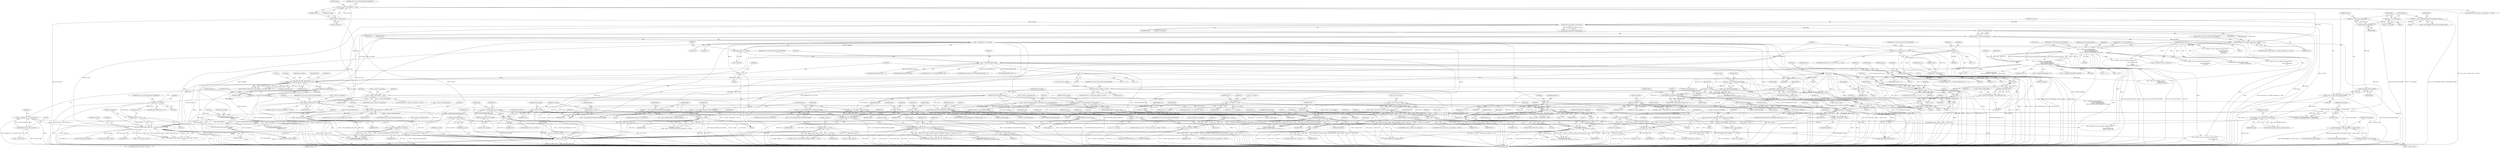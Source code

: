 digraph "0_openssl_3c66a669dfc7b3792f7af0758ea26fe8502ce70c@API" {
"1002150" [label="(Call,EC_KEY_free(srvr_ecdh))"];
"1002147" [label="(Call,srvr_ecdh != NULL)"];
"1001325" [label="(Call,EC_KEY_set_private_key(srvr_ecdh, priv_key))"];
"1001321" [label="(Call,EC_KEY_set_group(srvr_ecdh, group))"];
"1001268" [label="(Call,srvr_ecdh = EC_KEY_new())"];
"1001310" [label="(Call,group = EC_KEY_get0_group(tkey))"];
"1001312" [label="(Call,EC_KEY_get0_group(tkey))"];
"1001301" [label="(Call,tkey = s->s3->tmp.ecdh)"];
"1001284" [label="(Call,tkey = s->cert->pkeys[SSL_PKEY_ECC].privatekey->pkey.ec)"];
"1001314" [label="(Call,priv_key = EC_KEY_get0_private_key(tkey))"];
"1001316" [label="(Call,EC_KEY_get0_private_key(tkey))"];
"1001475" [label="(Call,ECDH_compute_key(p, (field_size + 7) / 8, clnt_ecpoint, srvr_ecdh,\n                             NULL))"];
"1001451" [label="(Call,p = (unsigned char *)s->init_buf->data)"];
"1001453" [label="(Call,(unsigned char *)s->init_buf->data)"];
"1000201" [label="(Call,p = (unsigned char *)s->init_msg)"];
"1000203" [label="(Call,(unsigned char *)s->init_msg)"];
"1001477" [label="(Call,(field_size + 7) / 8)"];
"1001465" [label="(Call,field_size <= 0)"];
"1001460" [label="(Call,field_size = EC_GROUP_get_degree(group))"];
"1001462" [label="(Call,EC_GROUP_get_degree(group))"];
"1001439" [label="(Call,EC_POINT_oct2point(group, clnt_ecpoint, p, i, bn_ctx))"];
"1001337" [label="(Call,EC_POINT_new(group))"];
"1001335" [label="(Call,clnt_ecpoint = EC_POINT_new(group))"];
"1001423" [label="(Call,p += 1)"];
"1001419" [label="(Call,i = *p)"];
"1001410" [label="(Call,bn_ctx = BN_CTX_new())"];
"1001389" [label="(Call,EC_POINT_copy(clnt_ecpoint,\n                              EC_KEY_get0_public_key(clnt_pub_pkey->\n                                                     pkey.ec)))"];
"1001391" [label="(Call,EC_KEY_get0_public_key(clnt_pub_pkey->\n                                                     pkey.ec))"];
"1001364" [label="(Call,(clnt_pub_pkey = X509_get_pubkey(s->session->peer))\n                 == NULL)"];
"1001365" [label="(Call,clnt_pub_pkey = X509_get_pubkey(s->session->peer))"];
"1001367" [label="(Call,X509_get_pubkey(s->session->peer))"];
"1001334" [label="(Call,(clnt_ecpoint = EC_POINT_new(group)) == NULL)"];
"1001267" [label="(Call,(srvr_ecdh = EC_KEY_new()) == NULL)"];
"1001409" [label="(Call,(bn_ctx = BN_CTX_new()) == NULL)"];
"1000169" [label="(Call,*srvr_ecdh = NULL)"];
"1001053" [label="(Call,enc == NULL)"];
"1001046" [label="(Call,enc = kssl_map_enc(kssl_ctx->enctype))"];
"1001048" [label="(Call,kssl_map_enc(kssl_ctx->enctype))"];
"1001707" [label="(Call,s->session->psk_identity == NULL)"];
"1001696" [label="(Call,s->session->psk_identity = BUF_strdup((char *)p))"];
"1001702" [label="(Call,BUF_strdup((char *)p))"];
"1001703" [label="(Call,(char *)p)"];
"1001600" [label="(Call,memcpy(tmp_id, p, i))"];
"1001566" [label="(Call,n2s(p, i))"];
"1001581" [label="(Call,i > PSK_MAX_IDENTITY_LEN)"];
"1001683" [label="(Call,s->session->psk_identity != NULL)"];
"1001590" [label="(Call,s->psk_server_callback == NULL)"];
"1001754" [label="(Call,s->session->psk_identity_hint == NULL)"];
"1001733" [label="(Call,s->session->psk_identity_hint = BUF_strdup(s->ctx->psk_identity_hint))"];
"1001739" [label="(Call,BUF_strdup(s->ctx->psk_identity_hint))"];
"1001747" [label="(Call,s->ctx->psk_identity_hint != NULL)"];
"1001720" [label="(Call,s->session->psk_identity_hint != NULL)"];
"1000625" [label="(Call,skey->pkey.dh == NULL)"];
"1000616" [label="(Call,skey == NULL)"];
"1000603" [label="(Call,skey = s->cert->pkeys[idx].privatekey)"];
"1000295" [label="(Call,pkey->pkey.rsa == NULL)"];
"1000286" [label="(Call,pkey == NULL)"];
"1000273" [label="(Call,pkey = s->cert->pkeys[SSL_PKEY_RSA_ENC].privatekey)"];
"1000704" [label="(Call,dh_clnt == NULL)"];
"1000699" [label="(Call,dh_clnt = EVP_PKEY_get1_DH(clkey))"];
"1000701" [label="(Call,EVP_PKEY_get1_DH(clkey))"];
"1000695" [label="(Call,EVP_PKEY_cmp_parameters(clkey, skey))"];
"1000682" [label="(Call,*clkey = X509_get_pubkey(s->session->peer))"];
"1000684" [label="(Call,X509_get_pubkey(s->session->peer))"];
"1000524" [label="(Call,*skey = NULL)"];
"1000164" [label="(Call,*dh_clnt = NULL)"];
"1000649" [label="(Call,s->s3->tmp.dh == NULL)"];
"1002004" [label="(Call,EVP_PKEY_CTX_new(pk, NULL))"];
"1001991" [label="(Call,pk = s->cert->pkeys[SSL_PKEY_GOST01].privatekey)"];
"1001946" [label="(Call,*pk = NULL)"];
"1001975" [label="(Call,pk = s->cert->pkeys[SSL_PKEY_GOST94].privatekey)"];
"1000260" [label="(Call,rsa == NULL)"];
"1000252" [label="(Call,rsa = s->cert->rsa_tmp)"];
"1000245" [label="(Call,s->cert->rsa_tmp != NULL)"];
"1000240" [label="(Call,s->cert != NULL)"];
"1000151" [label="(Call,*rsa = NULL)"];
"1001064" [label="(Call,EVP_DecryptInit_ex(&ciph_ctx, enc, NULL, kssl_ctx->key, iv))"];
"1000838" [label="(Call,EVP_CIPHER_CTX_init(&ciph_ctx))"];
"1001057" [label="(Call,memset(iv, 0, sizeof iv))"];
"1002097" [label="(Call,EVP_PKEY_CTX_ctrl\n            (pkey_ctx, -1, -1, EVP_PKEY_CTRL_PEER_KEY, 2, NULL))"];
"1002063" [label="(Call,EVP_PKEY_decrypt\n            (pkey_ctx, premaster_secret, &outlen, start, inlen))"];
"1002007" [label="(Call,EVP_PKEY_decrypt_init(pkey_ctx))"];
"1002002" [label="(Call,pkey_ctx = EVP_PKEY_CTX_new(pk, NULL))"];
"1002022" [label="(Call,EVP_PKEY_derive_set_peer(pkey_ctx, client_pub_pkey))"];
"1002009" [label="(Call,client_pub_pkey = X509_get_pubkey(s->session->peer))"];
"1002011" [label="(Call,X509_get_pubkey(s->session->peer))"];
"1002055" [label="(Call,start = p)"];
"1002058" [label="(Call,inlen = Tlen)"];
"1002099" [label="(Call,-1)"];
"1002101" [label="(Call,-1)"];
"1001829" [label="(Call,BN_bin2bn(p, i, NULL))"];
"1001801" [label="(Call,n2s(p, i))"];
"1000730" [label="(Call,pub == NULL)"];
"1000723" [label="(Call,pub = BN_bin2bn(p, i, NULL))"];
"1000725" [label="(Call,BN_bin2bn(p, i, NULL))"];
"1000532" [label="(Call,n2s(p, i))"];
"1000575" [label="(Call,p -= 2)"];
"1000549" [label="(Call,i = 0)"];
"1000578" [label="(Call,i = (int)n)"];
"1000580" [label="(Call,(int)n)"];
"1000553" [label="(Call,n && n != i + 2)"];
"1000555" [label="(Call,n != i + 2)"];
"1000528" [label="(Call,n > 1)"];
"1000184" [label="(Call,n = s->method->ssl_get_message(s,\n                                   SSL3_ST_SR_KEY_EXCH_A,\n                                   SSL3_ST_SR_KEY_EXCH_B,\n                                   SSL3_MT_CLIENT_KEY_EXCHANGE, 2048, &ok))"];
"1000186" [label="(Call,s->method->ssl_get_message(s,\n                                   SSL3_ST_SR_KEY_EXCH_A,\n                                   SSL3_ST_SR_KEY_EXCH_B,\n                                   SSL3_MT_CLIENT_KEY_EXCHANGE, 2048, &ok))"];
"1000142" [label="(MethodParameterIn,SSL *s)"];
"1000717" [label="(Call,pub = dh_clnt->pub_key)"];
"1001894" [label="(Call,s->session->srp_username == NULL)"];
"1001881" [label="(Call,s->session->srp_username = BUF_strdup(s->srp_ctx.login))"];
"1001887" [label="(Call,BUF_strdup(s->srp_ctx.login))"];
"1001868" [label="(Call,s->session->srp_username != NULL)"];
"1001484" [label="(Identifier,NULL)"];
"1001336" [label="(Identifier,clnt_ecpoint)"];
"1001805" [label="(Identifier,param_len)"];
"1000779" [label="(Call,pub = NULL)"];
"1001445" [label="(Literal,0)"];
"1000295" [label="(Call,pkey->pkey.rsa == NULL)"];
"1001895" [label="(Call,s->session->srp_username)"];
"1002142" [label="(Call,EVP_PKEY_free(clnt_pub_pkey))"];
"1001388" [label="(Call,EC_POINT_copy(clnt_ecpoint,\n                              EC_KEY_get0_public_key(clnt_pub_pkey->\n                                                     pkey.ec)) == 0)"];
"1001544" [label="(Block,)"];
"1002152" [label="(Call,BN_CTX_free(bn_ctx))"];
"1000254" [label="(Call,s->cert->rsa_tmp)"];
"1002018" [label="(Identifier,client_pub_pkey)"];
"1002150" [label="(Call,EC_KEY_free(srvr_ecdh))"];
"1000696" [label="(Identifier,clkey)"];
"1001333" [label="(ControlStructure,if ((clnt_ecpoint = EC_POINT_new(group)) == NULL))"];
"1001483" [label="(Identifier,srvr_ecdh)"];
"1002063" [label="(Call,EVP_PKEY_decrypt\n            (pkey_ctx, premaster_secret, &outlen, start, inlen))"];
"1002102" [label="(Literal,1)"];
"1001270" [label="(Call,EC_KEY_new())"];
"1000203" [label="(Call,(unsigned char *)s->init_msg)"];
"1001429" [label="(Call,1 + i)"];
"1001323" [label="(Identifier,group)"];
"1001572" [label="(Call,i + 2)"];
"1000680" [label="(Block,)"];
"1000209" [label="(Identifier,alg_k)"];
"1000730" [label="(Call,pub == NULL)"];
"1001570" [label="(Call,n != i + 2)"];
"1001065" [label="(Call,&ciph_ctx)"];
"1001604" [label="(Call,memset(tmp_id + i, 0, PSK_MAX_IDENTITY_LEN + 1 - i))"];
"1000196" [label="(Identifier,ok)"];
"1000187" [label="(Identifier,s)"];
"1001068" [label="(Identifier,NULL)"];
"1001894" [label="(Call,s->session->srp_username == NULL)"];
"1001878" [label="(Identifier,s)"];
"1001063" [label="(Call,!EVP_DecryptInit_ex(&ciph_ctx, enc, NULL, kssl_ctx->key, iv))"];
"1002146" [label="(ControlStructure,if (srvr_ecdh != NULL))"];
"1001376" [label="(Identifier,clnt_pub_pkey)"];
"1001897" [label="(Identifier,s)"];
"1001594" [label="(Identifier,NULL)"];
"1000261" [label="(Identifier,rsa)"];
"1000296" [label="(Call,pkey->pkey.rsa)"];
"1001589" [label="(ControlStructure,if (s->psk_server_callback == NULL))"];
"1001409" [label="(Call,(bn_ctx = BN_CTX_new()) == NULL)"];
"1001055" [label="(Identifier,NULL)"];
"1001600" [label="(Call,memcpy(tmp_id, p, i))"];
"1000275" [label="(Call,s->cert->pkeys[SSL_PKEY_RSA_ENC].privatekey)"];
"1002148" [label="(Identifier,srvr_ecdh)"];
"1000740" [label="(Call,DH_compute_key(p, pub, dh_srvr))"];
"1002096" [label="(Call,EVP_PKEY_CTX_ctrl\n            (pkey_ctx, -1, -1, EVP_PKEY_CTRL_PEER_KEY, 2, NULL) > 0)"];
"1000334" [label="(Call,n != i + 2)"];
"1000555" [label="(Call,n != i + 2)"];
"1000494" [label="(Call,s->method->ssl3_enc->generate_master_secret(s,\n                                                        s->\n                                                        session->master_key,\n                                                        p,\n                                                        sizeof\n                                                        (rand_premaster_secret)))"];
"1001987" [label="(ControlStructure,if (alg_a & SSL_aGOST01))"];
"1001496" [label="(Call,EC_POINT_free(clnt_ecpoint))"];
"1001801" [label="(Call,n2s(p, i))"];
"1000575" [label="(Call,p -= 2)"];
"1000732" [label="(Identifier,NULL)"];
"1000582" [label="(Identifier,n)"];
"1000619" [label="(Call,(skey->type != EVP_PKEY_DH) || (skey->pkey.dh == NULL))"];
"1001080" [label="(Call,EVP_DecryptUpdate(&ciph_ctx, pms, &outl,\n                               (unsigned char *)enc_pms.data, enc_pms.length))"];
"1001320" [label="(Call,!EC_KEY_set_group(srvr_ecdh, group))"];
"1000668" [label="(Identifier,dh_srvr)"];
"1001443" [label="(Identifier,i)"];
"1001067" [label="(Identifier,enc)"];
"1000717" [label="(Call,pub = dh_clnt->pub_key)"];
"1000722" [label="(ControlStructure,else)"];
"1000539" [label="(Identifier,alg_k)"];
"1001867" [label="(ControlStructure,if (s->session->srp_username != NULL))"];
"1001475" [label="(Call,ECDH_compute_key(p, (field_size + 7) / 8, clnt_ecpoint, srvr_ecdh,\n                             NULL))"];
"1001464" [label="(ControlStructure,if (field_size <= 0))"];
"1000557" [label="(Call,i + 2)"];
"1001953" [label="(Identifier,outlen)"];
"1001992" [label="(Identifier,pk)"];
"1002021" [label="(Call,EVP_PKEY_derive_set_peer(pkey_ctx, client_pub_pkey) <= 0)"];
"1000691" [label="(Identifier,clkey)"];
"1000847" [label="(Call,n2s(p, i))"];
"1000731" [label="(Identifier,pub)"];
"1000682" [label="(Call,*clkey = X509_get_pubkey(s->session->peer))"];
"1002117" [label="(Call,EVP_PKEY_CTX_free(pkey_ctx))"];
"1001466" [label="(Identifier,field_size)"];
"1001802" [label="(Identifier,p)"];
"1001884" [label="(Identifier,s)"];
"1001498" [label="(Call,EC_KEY_free(srvr_ecdh))"];
"1001316" [label="(Call,EC_KEY_get0_private_key(tkey))"];
"1001461" [label="(Identifier,field_size)"];
"1001049" [label="(Call,kssl_ctx->enctype)"];
"1002057" [label="(Identifier,p)"];
"1001463" [label="(Identifier,group)"];
"1000244" [label="(Identifier,NULL)"];
"1001364" [label="(Call,(clnt_pub_pkey = X509_get_pubkey(s->session->peer))\n                 == NULL)"];
"1002066" [label="(Call,&outlen)"];
"1001310" [label="(Call,group = EC_KEY_get0_group(tkey))"];
"1001874" [label="(Identifier,NULL)"];
"1001048" [label="(Call,kssl_map_enc(kssl_ctx->enctype))"];
"1000287" [label="(Identifier,pkey)"];
"1001346" [label="(Call,n == 0L)"];
"1000192" [label="(Call,&ok)"];
"1000667" [label="(Call,dh_srvr = s->s3->tmp.dh)"];
"1002022" [label="(Call,EVP_PKEY_derive_set_peer(pkey_ctx, client_pub_pkey))"];
"1002009" [label="(Call,client_pub_pkey = X509_get_pubkey(s->session->peer))"];
"1001407" [label="(Block,)"];
"1000240" [label="(Call,s->cert != NULL)"];
"1000202" [label="(Identifier,p)"];
"1002059" [label="(Identifier,inlen)"];
"1000201" [label="(Call,p = (unsigned char *)s->init_msg)"];
"1001868" [label="(Call,s->session->srp_username != NULL)"];
"1001482" [label="(Identifier,clnt_ecpoint)"];
"1001474" [label="(Identifier,i)"];
"1001720" [label="(Call,s->session->psk_identity_hint != NULL)"];
"1002010" [label="(Identifier,client_pub_pkey)"];
"1001948" [label="(Identifier,NULL)"];
"1000289" [label="(Call,(pkey->type != EVP_PKEY_RSA) || (pkey->pkey.rsa == NULL))"];
"1002070" [label="(Literal,0)"];
"1001363" [label="(Call,((clnt_pub_pkey = X509_get_pubkey(s->session->peer))\n                 == NULL) || (clnt_pub_pkey->type != EVP_PKEY_EC))"];
"1001057" [label="(Call,memset(iv, 0, sizeof iv))"];
"1001337" [label="(Call,EC_POINT_new(group))"];
"1002030" [label="(Call,ASN1_get_object\n            ((const unsigned char **)&p, &Tlen, &Ttag, &Tclass,\n             n))"];
"1001710" [label="(Identifier,s)"];
"1001060" [label="(Call,sizeof iv)"];
"1002162" [label="(MethodReturn,int)"];
"1001708" [label="(Call,s->session->psk_identity)"];
"1002058" [label="(Call,inlen = Tlen)"];
"1000262" [label="(Identifier,NULL)"];
"1001734" [label="(Call,s->session->psk_identity_hint)"];
"1001438" [label="(Call,EC_POINT_oct2point(group, clnt_ecpoint, p, i, bn_ctx) == 0)"];
"1002055" [label="(Call,start = p)"];
"1001616" [label="(Call,s->psk_server_callback(s, tmp_id,\n                                         psk_or_pre_ms,\n                                         sizeof(psk_or_pre_ms)))"];
"1001335" [label="(Call,clnt_ecpoint = EC_POINT_new(group))"];
"1000626" [label="(Call,skey->pkey.dh)"];
"1001586" [label="(Identifier,SSL_F_SSL3_GET_CLIENT_KEY_EXCHANGE)"];
"1001321" [label="(Call,EC_KEY_set_group(srvr_ecdh, group))"];
"1000755" [label="(Call,DH_free(s->s3->tmp.dh))"];
"1001390" [label="(Identifier,clnt_ecpoint)"];
"1001453" [label="(Call,(unsigned char *)s->init_buf->data)"];
"1001713" [label="(Identifier,NULL)"];
"1000704" [label="(Call,dh_clnt == NULL)"];
"1002023" [label="(Identifier,pkey_ctx)"];
"1001301" [label="(Call,tkey = s->s3->tmp.ecdh)"];
"1001339" [label="(Identifier,NULL)"];
"1000728" [label="(Identifier,NULL)"];
"1002137" [label="(Call,ssl3_send_alert(s, SSL3_AL_FATAL, al))"];
"1002098" [label="(Identifier,pkey_ctx)"];
"1000585" [label="(Identifier,alg_k)"];
"1000273" [label="(Call,pkey = s->cert->pkeys[SSL_PKEY_RSA_ENC].privatekey)"];
"1001439" [label="(Call,EC_POINT_oct2point(group, clnt_ecpoint, p, i, bn_ctx))"];
"1001054" [label="(Identifier,enc)"];
"1000631" [label="(Identifier,NULL)"];
"1001806" [label="(Call,i + 2)"];
"1000763" [label="(Call,s->s3->tmp.dh = NULL)"];
"1000685" [label="(Call,s->session->peer)"];
"1001059" [label="(Literal,0)"];
"1001976" [label="(Identifier,pk)"];
"1000531" [label="(Block,)"];
"1001302" [label="(Identifier,tkey)"];
"1001368" [label="(Call,s->session->peer)"];
"1001682" [label="(ControlStructure,if (s->session->psk_identity != NULL))"];
"1001476" [label="(Identifier,p)"];
"1000683" [label="(Identifier,clkey)"];
"1000151" [label="(Call,*rsa = NULL)"];
"1000556" [label="(Identifier,n)"];
"1000536" [label="(Block,)"];
"1000640" [label="(Call,dh_srvr = skey->pkey.dh)"];
"1000534" [label="(Identifier,i)"];
"1001746" [label="(Call,s->ctx->psk_identity_hint != NULL &&\n            s->session->psk_identity_hint == NULL)"];
"1001428" [label="(Identifier,n)"];
"1001975" [label="(Call,pk = s->cert->pkeys[SSL_PKEY_GOST94].privatekey)"];
"1001810" [label="(Call,param_len > n)"];
"1002008" [label="(Identifier,pkey_ctx)"];
"1000705" [label="(Identifier,dh_clnt)"];
"1001303" [label="(Call,s->s3->tmp.ecdh)"];
"1001470" [label="(Identifier,SSL_F_SSL3_GET_CLIENT_KEY_EXCHANGE)"];
"1000156" [label="(Identifier,pkey)"];
"1001829" [label="(Call,BN_bin2bn(p, i, NULL))"];
"1001605" [label="(Call,tmp_id + i)"];
"1001194" [label="(Call,s->method->ssl3_enc->generate_master_secret(s,\n                                                        s->\n                                                        session->master_key,\n                                                        pms, outl))"];
"1000533" [label="(Identifier,p)"];
"1001069" [label="(Call,kssl_ctx->key)"];
"1001696" [label="(Call,s->session->psk_identity = BUF_strdup((char *)p))"];
"1000239" [label="(Call,(s->cert != NULL) && (s->cert->rsa_tmp != NULL))"];
"1000553" [label="(Call,n && n != i + 2)"];
"1000684" [label="(Call,X509_get_pubkey(s->session->peer))"];
"1000739" [label="(Identifier,i)"];
"1001683" [label="(Call,s->session->psk_identity != NULL)"];
"1000856" [label="(Call,n < (long)(enc_ticket.length + 6))"];
"1001441" [label="(Identifier,clnt_ecpoint)"];
"1000579" [label="(Identifier,i)"];
"1002097" [label="(Call,EVP_PKEY_CTX_ctrl\n            (pkey_ctx, -1, -1, EVP_PKEY_CTRL_PEER_KEY, 2, NULL))"];
"1000164" [label="(Call,*dh_clnt = NULL)"];
"1001451" [label="(Call,p = (unsigned char *)s->init_buf->data)"];
"1001736" [label="(Identifier,s)"];
"1001342" [label="(Identifier,SSL_F_SSL3_GET_CLIENT_KEY_EXCHANGE)"];
"1000186" [label="(Call,s->method->ssl_get_message(s,\n                                   SSL3_ST_SR_KEY_EXCH_A,\n                                   SSL3_ST_SR_KEY_EXCH_B,\n                                   SSL3_MT_CLIENT_KEY_EXCHANGE, 2048, &ok))"];
"1002103" [label="(Identifier,EVP_PKEY_CTRL_PEER_KEY)"];
"1002104" [label="(Literal,2)"];
"1001053" [label="(Call,enc == NULL)"];
"1001602" [label="(Identifier,p)"];
"1002007" [label="(Call,EVP_PKEY_decrypt_init(pkey_ctx))"];
"1000166" [label="(Identifier,NULL)"];
"1000285" [label="(Call,(pkey == NULL) ||\n                (pkey->type != EVP_PKEY_RSA) || (pkey->pkey.rsa == NULL))"];
"1001611" [label="(Call,1 - i)"];
"1001500" [label="(Call,BN_CTX_free(bn_ctx))"];
"1001721" [label="(Call,s->session->psk_identity_hint)"];
"1002056" [label="(Identifier,start)"];
"1000554" [label="(Identifier,n)"];
"1000245" [label="(Call,s->cert->rsa_tmp != NULL)"];
"1001066" [label="(Identifier,ciph_ctx)"];
"1000839" [label="(Call,&ciph_ctx)"];
"1000694" [label="(Call,EVP_PKEY_cmp_parameters(clkey, skey) == 1)"];
"1000189" [label="(Identifier,SSL3_ST_SR_KEY_EXCH_B)"];
"1000238" [label="(ControlStructure,if ((s->cert != NULL) && (s->cert->rsa_tmp != NULL)))"];
"1000660" [label="(Identifier,al)"];
"1002105" [label="(Identifier,NULL)"];
"1001946" [label="(Call,*pk = NULL)"];
"1001914" [label="(Call,SRP_generate_server_master_secret(s,\n                                               s->session->master_key))"];
"1002144" [label="(Call,EC_POINT_free(clnt_ecpoint))"];
"1001740" [label="(Call,s->ctx->psk_identity_hint)"];
"1001481" [label="(Literal,8)"];
"1001881" [label="(Call,s->session->srp_username = BUF_strdup(s->srp_ctx.login))"];
"1001893" [label="(ControlStructure,if (s->session->srp_username == NULL))"];
"1000605" [label="(Call,s->cert->pkeys[idx].privatekey)"];
"1000565" [label="(Identifier,s)"];
"1000715" [label="(Call,EVP_PKEY_free(clkey))"];
"1001284" [label="(Call,tkey = s->cert->pkeys[SSL_PKEY_ECC].privatekey->pkey.ec)"];
"1000321" [label="(Identifier,s)"];
"1001452" [label="(Identifier,p)"];
"1000618" [label="(Identifier,NULL)"];
"1001266" [label="(ControlStructure,if ((srvr_ecdh = EC_KEY_new()) == NULL))"];
"1001571" [label="(Identifier,n)"];
"1000723" [label="(Call,pub = BN_bin2bn(p, i, NULL))"];
"1001268" [label="(Call,srvr_ecdh = EC_KEY_new())"];
"1000205" [label="(Call,s->init_msg)"];
"1001286" [label="(Call,s->cert->pkeys[SSL_PKEY_ECC].privatekey->pkey.ec)"];
"1000549" [label="(Call,i = 0)"];
"1000616" [label="(Call,skey == NULL)"];
"1002069" [label="(Identifier,inlen)"];
"1001325" [label="(Call,EC_KEY_set_private_key(srvr_ecdh, priv_key))"];
"1001389" [label="(Call,EC_POINT_copy(clnt_ecpoint,\n                              EC_KEY_get0_public_key(clnt_pub_pkey->\n                                                     pkey.ec)))"];
"1001748" [label="(Call,s->ctx->psk_identity_hint)"];
"1002064" [label="(Identifier,pkey_ctx)"];
"1002153" [label="(Identifier,bn_ctx)"];
"1001397" [label="(Literal,0)"];
"1001419" [label="(Call,i = *p)"];
"1000677" [label="(Call,n == 0L)"];
"1000170" [label="(Identifier,srvr_ecdh)"];
"1000286" [label="(Call,pkey == NULL)"];
"1001072" [label="(Identifier,iv)"];
"1000252" [label="(Call,rsa = s->cert->rsa_tmp)"];
"1001747" [label="(Call,s->ctx->psk_identity_hint != NULL)"];
"1000648" [label="(ControlStructure,if (s->s3->tmp.dh == NULL))"];
"1000625" [label="(Call,skey->pkey.dh == NULL)"];
"1001566" [label="(Call,n2s(p, i))"];
"1001494" [label="(Call,EVP_PKEY_free(clnt_pub_pkey))"];
"1000577" [label="(Literal,2)"];
"1001322" [label="(Identifier,srvr_ecdh)"];
"1000169" [label="(Call,*srvr_ecdh = NULL)"];
"1000191" [label="(Literal,2048)"];
"1001911" [label="(Identifier,s)"];
"1000246" [label="(Call,s->cert->rsa_tmp)"];
"1001283" [label="(Block,)"];
"1000552" [label="(ControlStructure,if (n && n != i + 2))"];
"1001478" [label="(Call,field_size + 7)"];
"1001408" [label="(ControlStructure,if ((bn_ctx = BN_CTX_new()) == NULL))"];
"1000190" [label="(Identifier,SSL3_MT_CLIENT_KEY_EXCHANGE)"];
"1001467" [label="(Literal,0)"];
"1000274" [label="(Identifier,pkey)"];
"1001412" [label="(Call,BN_CTX_new())"];
"1000527" [label="(ControlStructure,if (n > 1))"];
"1001313" [label="(Identifier,tkey)"];
"1001058" [label="(Identifier,iv)"];
"1000697" [label="(Identifier,skey)"];
"1000727" [label="(Identifier,i)"];
"1001420" [label="(Identifier,i)"];
"1001444" [label="(Identifier,bn_ctx)"];
"1000706" [label="(Identifier,NULL)"];
"1001689" [label="(Identifier,NULL)"];
"1000288" [label="(Identifier,NULL)"];
"1001366" [label="(Identifier,clnt_pub_pkey)"];
"1000604" [label="(Identifier,skey)"];
"1000622" [label="(Identifier,skey)"];
"1001755" [label="(Call,s->session->psk_identity_hint)"];
"1000617" [label="(Identifier,skey)"];
"1001739" [label="(Call,BUF_strdup(s->ctx->psk_identity_hint))"];
"1001823" [label="(Call,s->srp_ctx.A = BN_bin2bn(p, i, NULL))"];
"1001324" [label="(Call,!EC_KEY_set_private_key(srvr_ecdh, priv_key))"];
"1000524" [label="(Call,*skey = NULL)"];
"1002101" [label="(Call,-1)"];
"1001705" [label="(Identifier,p)"];
"1001726" [label="(Identifier,NULL)"];
"1001317" [label="(Identifier,tkey)"];
"1001460" [label="(Call,field_size = EC_GROUP_get_degree(group))"];
"1001064" [label="(Call,EVP_DecryptInit_ex(&ciph_ctx, enc, NULL, kssl_ctx->key, iv))"];
"1000165" [label="(Identifier,dh_clnt)"];
"1002012" [label="(Call,s->session->peer)"];
"1001830" [label="(Identifier,p)"];
"1001510" [label="(Call,s->s3->tmp.ecdh = NULL)"];
"1000719" [label="(Call,dh_clnt->pub_key)"];
"1000265" [label="(Identifier,al)"];
"1001462" [label="(Call,EC_GROUP_get_degree(group))"];
"1001603" [label="(Identifier,i)"];
"1001581" [label="(Call,i > PSK_MAX_IDENTITY_LEN)"];
"1001869" [label="(Call,s->session->srp_username)"];
"1001326" [label="(Identifier,srvr_ecdh)"];
"1001690" [label="(Call,OPENSSL_free(s->session->psk_identity))"];
"1001707" [label="(Call,s->session->psk_identity == NULL)"];
"1001424" [label="(Identifier,p)"];
"1000142" [label="(MethodParameterIn,SSL *s)"];
"1002062" [label="(Call,EVP_PKEY_decrypt\n            (pkey_ctx, premaster_secret, &outlen, start, inlen) <= 0)"];
"1000788" [label="(Call,s->method->ssl3_enc->generate_master_secret(s,\n                                                        s->\n                                                        session->master_key,\n                                                        p, i))"];
"1002149" [label="(Identifier,NULL)"];
"1002106" [label="(Literal,0)"];
"1001684" [label="(Call,s->session->psk_identity)"];
"1000729" [label="(ControlStructure,if (pub == NULL))"];
"1002003" [label="(Identifier,pkey_ctx)"];
"1001440" [label="(Identifier,group)"];
"1000530" [label="(Literal,1)"];
"1000526" [label="(Identifier,NULL)"];
"1002068" [label="(Identifier,start)"];
"1000248" [label="(Identifier,s)"];
"1001760" [label="(Identifier,NULL)"];
"1000615" [label="(Call,(skey == NULL) ||\n                (skey->type != EVP_PKEY_DH) || (skey->pkey.dh == NULL))"];
"1001271" [label="(Identifier,NULL)"];
"1001703" [label="(Call,(char *)p)"];
"1000185" [label="(Identifier,n)"];
"1000272" [label="(Block,)"];
"1001804" [label="(Call,param_len = i + 2)"];
"1001757" [label="(Identifier,s)"];
"1001327" [label="(Identifier,priv_key)"];
"1001803" [label="(Identifier,i)"];
"1001609" [label="(Call,PSK_MAX_IDENTITY_LEN + 1 - i)"];
"1002115" [label="(Call,EVP_PKEY_free(client_pub_pkey))"];
"1000153" [label="(Identifier,NULL)"];
"1000241" [label="(Call,s->cert)"];
"1001367" [label="(Call,X509_get_pubkey(s->session->peer))"];
"1001590" [label="(Call,s->psk_server_callback == NULL)"];
"1001315" [label="(Identifier,priv_key)"];
"1001416" [label="(Identifier,SSL_F_SSL3_GET_CLIENT_KEY_EXCHANGE)"];
"1000843" [label="(Identifier,kssl_ctx)"];
"1002100" [label="(Literal,1)"];
"1002065" [label="(Identifier,premaster_secret)"];
"1001699" [label="(Identifier,s)"];
"1001421" [label="(Call,*p)"];
"1002005" [label="(Identifier,pk)"];
"1000152" [label="(Identifier,rsa)"];
"1002004" [label="(Call,EVP_PKEY_CTX_new(pk, NULL))"];
"1000703" [label="(ControlStructure,if (dh_clnt == NULL))"];
"1001697" [label="(Call,s->session->psk_identity)"];
"1000525" [label="(Identifier,skey)"];
"1000809" [label="(Block,)"];
"1001052" [label="(ControlStructure,if (enc == NULL))"];
"1002060" [label="(Identifier,Tlen)"];
"1001723" [label="(Identifier,s)"];
"1000143" [label="(Block,)"];
"1001425" [label="(Literal,1)"];
"1001993" [label="(Call,s->cert->pkeys[SSL_PKEY_GOST01].privatekey)"];
"1001592" [label="(Identifier,s)"];
"1000603" [label="(Call,skey = s->cert->pkeys[idx].privatekey)"];
"1000576" [label="(Identifier,p)"];
"1001279" [label="(Identifier,alg_k)"];
"1002006" [label="(Identifier,NULL)"];
"1001334" [label="(Call,(clnt_ecpoint = EC_POINT_new(group)) == NULL)"];
"1001267" [label="(Call,(srvr_ecdh = EC_KEY_new()) == NULL)"];
"1001567" [label="(Identifier,p)"];
"1000253" [label="(Identifier,rsa)"];
"1001056" [label="(ControlStructure,goto err;)"];
"1000532" [label="(Call,n2s(p, i))"];
"1001392" [label="(Call,clnt_pub_pkey->\n                                                     pkey.ec)"];
"1001568" [label="(Identifier,i)"];
"1001799" [label="(Block,)"];
"1001300" [label="(Block,)"];
"1001927" [label="(Call,p += i)"];
"1001442" [label="(Identifier,p)"];
"1001465" [label="(Call,field_size <= 0)"];
"1001977" [label="(Call,s->cert->pkeys[SSL_PKEY_GOST94].privatekey)"];
"1001730" [label="(Identifier,s)"];
"1001947" [label="(Identifier,pk)"];
"1002151" [label="(Identifier,srvr_ecdh)"];
"1001311" [label="(Identifier,group)"];
"1001582" [label="(Identifier,i)"];
"1001754" [label="(Call,s->session->psk_identity_hint == NULL)"];
"1000700" [label="(Identifier,dh_clnt)"];
"1001411" [label="(Identifier,bn_ctx)"];
"1001753" [label="(Identifier,NULL)"];
"1000724" [label="(Identifier,pub)"];
"1001888" [label="(Call,s->srp_ctx.login)"];
"1000695" [label="(Call,EVP_PKEY_cmp_parameters(clkey, skey))"];
"1001285" [label="(Identifier,tkey)"];
"1001597" [label="(Identifier,SSL_F_SSL3_GET_CLIENT_KEY_EXCHANGE)"];
"1000364" [label="(Call,n < SSL_MAX_MASTER_KEY_LENGTH)"];
"1001693" [label="(Identifier,s)"];
"1001591" [label="(Call,s->psk_server_callback)"];
"1001423" [label="(Call,p += 1)"];
"1001473" [label="(Call,i = ECDH_compute_key(p, (field_size + 7) / 8, clnt_ecpoint, srvr_ecdh,\n                             NULL))"];
"1001365" [label="(Call,clnt_pub_pkey = X509_get_pubkey(s->session->peer))"];
"1001903" [label="(Identifier,SSL_F_SSL3_GET_CLIENT_KEY_EXCHANGE)"];
"1001727" [label="(Call,OPENSSL_free(s->session->psk_identity_hint))"];
"1001583" [label="(Identifier,PSK_MAX_IDENTITY_LEN)"];
"1000649" [label="(Call,s->s3->tmp.dh == NULL)"];
"1000385" [label="(Call,RSA_private_decrypt((int)n, p, p, rsa, RSA_PKCS1_PADDING))"];
"1001706" [label="(ControlStructure,if (s->session->psk_identity == NULL))"];
"1000198" [label="(Call,(int)n)"];
"1000735" [label="(Identifier,SSL_F_SSL3_GET_CLIENT_KEY_EXCHANGE)"];
"1001391" [label="(Call,EC_KEY_get0_public_key(clnt_pub_pkey->\n                                                     pkey.ec))"];
"1001347" [label="(Identifier,n)"];
"1000718" [label="(Identifier,pub)"];
"1002002" [label="(Call,pkey_ctx = EVP_PKEY_CTX_new(pk, NULL))"];
"1000550" [label="(Identifier,i)"];
"1001254" [label="(Block,)"];
"1002011" [label="(Call,X509_get_pubkey(s->session->peer))"];
"1001525" [label="(Call,s->method->ssl3_enc->generate_master_secret(s,\n                                                        s->\n                                                        session->master_key,\n                                                        p, i))"];
"1000726" [label="(Identifier,p)"];
"1001733" [label="(Call,s->session->psk_identity_hint = BUF_strdup(s->ctx->psk_identity_hint))"];
"1000580" [label="(Call,(int)n)"];
"1001900" [label="(Identifier,NULL)"];
"1000574" [label="(Block,)"];
"1000699" [label="(Call,dh_clnt = EVP_PKEY_get1_DH(clkey))"];
"1000251" [label="(Identifier,NULL)"];
"1000716" [label="(Identifier,clkey)"];
"1000657" [label="(Identifier,NULL)"];
"1001831" [label="(Identifier,i)"];
"1001580" [label="(ControlStructure,if (i > PSK_MAX_IDENTITY_LEN))"];
"1000260" [label="(Call,rsa == NULL)"];
"1000701" [label="(Call,EVP_PKEY_get1_DH(clkey))"];
"1000838" [label="(Call,EVP_CIPHER_CTX_init(&ciph_ctx))"];
"1002025" [label="(Literal,0)"];
"1001274" [label="(Identifier,SSL_F_SSL3_GET_CLIENT_KEY_EXCHANGE)"];
"1000774" [label="(Call,DH_free(dh_clnt))"];
"1000551" [label="(Literal,0)"];
"1001314" [label="(Call,priv_key = EC_KEY_get0_private_key(tkey))"];
"1001047" [label="(Identifier,enc)"];
"1000292" [label="(Identifier,pkey)"];
"1000709" [label="(Identifier,al)"];
"1000602" [label="(Block,)"];
"1001477" [label="(Call,(field_size + 7) / 8)"];
"1001716" [label="(Identifier,SSL_F_SSL3_GET_CLIENT_KEY_EXCHANGE)"];
"1001719" [label="(ControlStructure,if (s->session->psk_identity_hint != NULL))"];
"1000301" [label="(Identifier,NULL)"];
"1000330" [label="(Call,n2s(p, i))"];
"1002082" [label="(Call,s->method->ssl3_enc->generate_master_secret(s,\n                                                        s->\n                                                        session->master_key,\n                                                        premaster_secret, 32))"];
"1001702" [label="(Call,BUF_strdup((char *)p))"];
"1001413" [label="(Identifier,NULL)"];
"1001750" [label="(Identifier,s)"];
"1001312" [label="(Call,EC_KEY_get0_group(tkey))"];
"1001935" [label="(Block,)"];
"1001971" [label="(ControlStructure,if (alg_a & SSL_aGOST94))"];
"1000528" [label="(Call,n > 1)"];
"1001601" [label="(Identifier,tmp_id)"];
"1000529" [label="(Identifier,n)"];
"1000184" [label="(Call,n = s->method->ssl_get_message(s,\n                                   SSL3_ST_SR_KEY_EXCH_A,\n                                   SSL3_ST_SR_KEY_EXCH_B,\n                                   SSL3_MT_CLIENT_KEY_EXCHANGE, 2048, &ok))"];
"1000693" [label="(ControlStructure,if (EVP_PKEY_cmp_parameters(clkey, skey) == 1))"];
"1001606" [label="(Identifier,tmp_id)"];
"1001882" [label="(Call,s->session->srp_username)"];
"1002147" [label="(Call,srvr_ecdh != NULL)"];
"1001887" [label="(Call,BUF_strdup(s->srp_ctx.login))"];
"1001622" [label="(Call,OPENSSL_cleanse(tmp_id, PSK_MAX_IDENTITY_LEN + 1))"];
"1000517" [label="(Block,)"];
"1000174" [label="(Identifier,clnt_pub_pkey)"];
"1001624" [label="(Call,PSK_MAX_IDENTITY_LEN + 1)"];
"1001832" [label="(Identifier,NULL)"];
"1001455" [label="(Call,s->init_buf->data)"];
"1001410" [label="(Call,bn_ctx = BN_CTX_new())"];
"1000171" [label="(Identifier,NULL)"];
"1001991" [label="(Call,pk = s->cert->pkeys[SSL_PKEY_GOST01].privatekey)"];
"1001046" [label="(Call,enc = kssl_map_enc(kssl_ctx->enctype))"];
"1001772" [label="(Call,s->method->ssl3_enc->generate_master_secret(s,\n                                                        s->\n                                                        session->master_key,\n                                                        psk_or_pre_ms,\n                                                        pre_ms_len))"];
"1000310" [label="(Call,rsa = pkey->pkey.rsa)"];
"1000578" [label="(Call,i = (int)n)"];
"1001427" [label="(Call,n != 1 + i)"];
"1000698" [label="(Literal,1)"];
"1002099" [label="(Call,-1)"];
"1001822" [label="(Call,!(s->srp_ctx.A = BN_bin2bn(p, i, NULL)))"];
"1001875" [label="(Call,OPENSSL_free(s->session->srp_username))"];
"1001338" [label="(Identifier,group)"];
"1000650" [label="(Call,s->s3->tmp.dh)"];
"1000259" [label="(ControlStructure,if (rsa == NULL))"];
"1000725" [label="(Call,BN_bin2bn(p, i, NULL))"];
"1001269" [label="(Identifier,srvr_ecdh)"];
"1000188" [label="(Identifier,SSL3_ST_SR_KEY_EXCH_A)"];
"1001373" [label="(Identifier,NULL)"];
"1000702" [label="(Identifier,clkey)"];
"1002024" [label="(Identifier,client_pub_pkey)"];
"1002150" -> "1002146"  [label="AST: "];
"1002150" -> "1002151"  [label="CFG: "];
"1002151" -> "1002150"  [label="AST: "];
"1002153" -> "1002150"  [label="CFG: "];
"1002150" -> "1002162"  [label="DDG: srvr_ecdh"];
"1002150" -> "1002162"  [label="DDG: EC_KEY_free(srvr_ecdh)"];
"1002147" -> "1002150"  [label="DDG: srvr_ecdh"];
"1002147" -> "1002146"  [label="AST: "];
"1002147" -> "1002149"  [label="CFG: "];
"1002148" -> "1002147"  [label="AST: "];
"1002149" -> "1002147"  [label="AST: "];
"1002151" -> "1002147"  [label="CFG: "];
"1002153" -> "1002147"  [label="CFG: "];
"1002147" -> "1002162"  [label="DDG: srvr_ecdh != NULL"];
"1002147" -> "1002162"  [label="DDG: srvr_ecdh"];
"1002147" -> "1002162"  [label="DDG: NULL"];
"1001325" -> "1002147"  [label="DDG: srvr_ecdh"];
"1001321" -> "1002147"  [label="DDG: srvr_ecdh"];
"1001475" -> "1002147"  [label="DDG: srvr_ecdh"];
"1001475" -> "1002147"  [label="DDG: NULL"];
"1001268" -> "1002147"  [label="DDG: srvr_ecdh"];
"1000169" -> "1002147"  [label="DDG: srvr_ecdh"];
"1001053" -> "1002147"  [label="DDG: NULL"];
"1001707" -> "1002147"  [label="DDG: NULL"];
"1001754" -> "1002147"  [label="DDG: NULL"];
"1000625" -> "1002147"  [label="DDG: NULL"];
"1000295" -> "1002147"  [label="DDG: NULL"];
"1001590" -> "1002147"  [label="DDG: NULL"];
"1000704" -> "1002147"  [label="DDG: NULL"];
"1002004" -> "1002147"  [label="DDG: NULL"];
"1001334" -> "1002147"  [label="DDG: NULL"];
"1001747" -> "1002147"  [label="DDG: NULL"];
"1001409" -> "1002147"  [label="DDG: NULL"];
"1000616" -> "1002147"  [label="DDG: NULL"];
"1001364" -> "1002147"  [label="DDG: NULL"];
"1001267" -> "1002147"  [label="DDG: NULL"];
"1000260" -> "1002147"  [label="DDG: NULL"];
"1001064" -> "1002147"  [label="DDG: NULL"];
"1000286" -> "1002147"  [label="DDG: NULL"];
"1000649" -> "1002147"  [label="DDG: NULL"];
"1002097" -> "1002147"  [label="DDG: NULL"];
"1001829" -> "1002147"  [label="DDG: NULL"];
"1000730" -> "1002147"  [label="DDG: NULL"];
"1001894" -> "1002147"  [label="DDG: NULL"];
"1001325" -> "1001324"  [label="AST: "];
"1001325" -> "1001327"  [label="CFG: "];
"1001326" -> "1001325"  [label="AST: "];
"1001327" -> "1001325"  [label="AST: "];
"1001324" -> "1001325"  [label="CFG: "];
"1001325" -> "1002162"  [label="DDG: priv_key"];
"1001325" -> "1001324"  [label="DDG: srvr_ecdh"];
"1001325" -> "1001324"  [label="DDG: priv_key"];
"1001321" -> "1001325"  [label="DDG: srvr_ecdh"];
"1001314" -> "1001325"  [label="DDG: priv_key"];
"1001325" -> "1001475"  [label="DDG: srvr_ecdh"];
"1001321" -> "1001320"  [label="AST: "];
"1001321" -> "1001323"  [label="CFG: "];
"1001322" -> "1001321"  [label="AST: "];
"1001323" -> "1001321"  [label="AST: "];
"1001320" -> "1001321"  [label="CFG: "];
"1001321" -> "1002162"  [label="DDG: group"];
"1001321" -> "1001320"  [label="DDG: srvr_ecdh"];
"1001321" -> "1001320"  [label="DDG: group"];
"1001268" -> "1001321"  [label="DDG: srvr_ecdh"];
"1001310" -> "1001321"  [label="DDG: group"];
"1001321" -> "1001337"  [label="DDG: group"];
"1001321" -> "1001475"  [label="DDG: srvr_ecdh"];
"1001268" -> "1001267"  [label="AST: "];
"1001268" -> "1001270"  [label="CFG: "];
"1001269" -> "1001268"  [label="AST: "];
"1001270" -> "1001268"  [label="AST: "];
"1001271" -> "1001268"  [label="CFG: "];
"1001268" -> "1002162"  [label="DDG: EC_KEY_new()"];
"1001268" -> "1001267"  [label="DDG: srvr_ecdh"];
"1001310" -> "1001254"  [label="AST: "];
"1001310" -> "1001312"  [label="CFG: "];
"1001311" -> "1001310"  [label="AST: "];
"1001312" -> "1001310"  [label="AST: "];
"1001315" -> "1001310"  [label="CFG: "];
"1001310" -> "1002162"  [label="DDG: EC_KEY_get0_group(tkey)"];
"1001312" -> "1001310"  [label="DDG: tkey"];
"1001312" -> "1001313"  [label="CFG: "];
"1001313" -> "1001312"  [label="AST: "];
"1001301" -> "1001312"  [label="DDG: tkey"];
"1001284" -> "1001312"  [label="DDG: tkey"];
"1001312" -> "1001316"  [label="DDG: tkey"];
"1001301" -> "1001300"  [label="AST: "];
"1001301" -> "1001303"  [label="CFG: "];
"1001302" -> "1001301"  [label="AST: "];
"1001303" -> "1001301"  [label="AST: "];
"1001311" -> "1001301"  [label="CFG: "];
"1001301" -> "1002162"  [label="DDG: s->s3->tmp.ecdh"];
"1001284" -> "1001283"  [label="AST: "];
"1001284" -> "1001286"  [label="CFG: "];
"1001285" -> "1001284"  [label="AST: "];
"1001286" -> "1001284"  [label="AST: "];
"1001311" -> "1001284"  [label="CFG: "];
"1001284" -> "1002162"  [label="DDG: s->cert->pkeys[SSL_PKEY_ECC].privatekey->pkey.ec"];
"1001314" -> "1001254"  [label="AST: "];
"1001314" -> "1001316"  [label="CFG: "];
"1001315" -> "1001314"  [label="AST: "];
"1001316" -> "1001314"  [label="AST: "];
"1001322" -> "1001314"  [label="CFG: "];
"1001314" -> "1002162"  [label="DDG: EC_KEY_get0_private_key(tkey)"];
"1001314" -> "1002162"  [label="DDG: priv_key"];
"1001316" -> "1001314"  [label="DDG: tkey"];
"1001316" -> "1001317"  [label="CFG: "];
"1001317" -> "1001316"  [label="AST: "];
"1001316" -> "1002162"  [label="DDG: tkey"];
"1001475" -> "1001473"  [label="AST: "];
"1001475" -> "1001484"  [label="CFG: "];
"1001476" -> "1001475"  [label="AST: "];
"1001477" -> "1001475"  [label="AST: "];
"1001482" -> "1001475"  [label="AST: "];
"1001483" -> "1001475"  [label="AST: "];
"1001484" -> "1001475"  [label="AST: "];
"1001473" -> "1001475"  [label="CFG: "];
"1001475" -> "1002162"  [label="DDG: p"];
"1001475" -> "1002162"  [label="DDG: (field_size + 7) / 8"];
"1001475" -> "1001473"  [label="DDG: NULL"];
"1001475" -> "1001473"  [label="DDG: clnt_ecpoint"];
"1001475" -> "1001473"  [label="DDG: srvr_ecdh"];
"1001475" -> "1001473"  [label="DDG: (field_size + 7) / 8"];
"1001475" -> "1001473"  [label="DDG: p"];
"1001451" -> "1001475"  [label="DDG: p"];
"1000201" -> "1001475"  [label="DDG: p"];
"1001477" -> "1001475"  [label="DDG: field_size + 7"];
"1001477" -> "1001475"  [label="DDG: 8"];
"1001389" -> "1001475"  [label="DDG: clnt_ecpoint"];
"1001439" -> "1001475"  [label="DDG: clnt_ecpoint"];
"1001364" -> "1001475"  [label="DDG: NULL"];
"1001409" -> "1001475"  [label="DDG: NULL"];
"1001475" -> "1001496"  [label="DDG: clnt_ecpoint"];
"1001475" -> "1001498"  [label="DDG: srvr_ecdh"];
"1001475" -> "1001510"  [label="DDG: NULL"];
"1001475" -> "1001525"  [label="DDG: p"];
"1001475" -> "1002144"  [label="DDG: clnt_ecpoint"];
"1001451" -> "1001407"  [label="AST: "];
"1001451" -> "1001453"  [label="CFG: "];
"1001452" -> "1001451"  [label="AST: "];
"1001453" -> "1001451"  [label="AST: "];
"1001461" -> "1001451"  [label="CFG: "];
"1001451" -> "1002162"  [label="DDG: p"];
"1001451" -> "1002162"  [label="DDG: (unsigned char *)s->init_buf->data"];
"1001453" -> "1001451"  [label="DDG: s->init_buf->data"];
"1001453" -> "1001455"  [label="CFG: "];
"1001454" -> "1001453"  [label="AST: "];
"1001455" -> "1001453"  [label="AST: "];
"1001453" -> "1002162"  [label="DDG: s->init_buf->data"];
"1000201" -> "1000143"  [label="AST: "];
"1000201" -> "1000203"  [label="CFG: "];
"1000202" -> "1000201"  [label="AST: "];
"1000203" -> "1000201"  [label="AST: "];
"1000209" -> "1000201"  [label="CFG: "];
"1000201" -> "1002162"  [label="DDG: (unsigned char *)s->init_msg"];
"1000201" -> "1002162"  [label="DDG: p"];
"1000203" -> "1000201"  [label="DDG: s->init_msg"];
"1000201" -> "1000330"  [label="DDG: p"];
"1000201" -> "1000385"  [label="DDG: p"];
"1000201" -> "1000532"  [label="DDG: p"];
"1000201" -> "1000575"  [label="DDG: p"];
"1000201" -> "1000725"  [label="DDG: p"];
"1000201" -> "1000740"  [label="DDG: p"];
"1000201" -> "1000847"  [label="DDG: p"];
"1000201" -> "1001423"  [label="DDG: p"];
"1000201" -> "1001566"  [label="DDG: p"];
"1000201" -> "1001801"  [label="DDG: p"];
"1000201" -> "1002055"  [label="DDG: p"];
"1000203" -> "1000205"  [label="CFG: "];
"1000204" -> "1000203"  [label="AST: "];
"1000205" -> "1000203"  [label="AST: "];
"1000203" -> "1002162"  [label="DDG: s->init_msg"];
"1001477" -> "1001481"  [label="CFG: "];
"1001478" -> "1001477"  [label="AST: "];
"1001481" -> "1001477"  [label="AST: "];
"1001482" -> "1001477"  [label="CFG: "];
"1001477" -> "1002162"  [label="DDG: field_size + 7"];
"1001465" -> "1001477"  [label="DDG: field_size"];
"1001465" -> "1001464"  [label="AST: "];
"1001465" -> "1001467"  [label="CFG: "];
"1001466" -> "1001465"  [label="AST: "];
"1001467" -> "1001465"  [label="AST: "];
"1001470" -> "1001465"  [label="CFG: "];
"1001474" -> "1001465"  [label="CFG: "];
"1001465" -> "1002162"  [label="DDG: field_size"];
"1001465" -> "1002162"  [label="DDG: field_size <= 0"];
"1001460" -> "1001465"  [label="DDG: field_size"];
"1001465" -> "1001478"  [label="DDG: field_size"];
"1001460" -> "1001254"  [label="AST: "];
"1001460" -> "1001462"  [label="CFG: "];
"1001461" -> "1001460"  [label="AST: "];
"1001462" -> "1001460"  [label="AST: "];
"1001466" -> "1001460"  [label="CFG: "];
"1001460" -> "1002162"  [label="DDG: EC_GROUP_get_degree(group)"];
"1001462" -> "1001460"  [label="DDG: group"];
"1001462" -> "1001463"  [label="CFG: "];
"1001463" -> "1001462"  [label="AST: "];
"1001462" -> "1002162"  [label="DDG: group"];
"1001439" -> "1001462"  [label="DDG: group"];
"1001337" -> "1001462"  [label="DDG: group"];
"1001439" -> "1001438"  [label="AST: "];
"1001439" -> "1001444"  [label="CFG: "];
"1001440" -> "1001439"  [label="AST: "];
"1001441" -> "1001439"  [label="AST: "];
"1001442" -> "1001439"  [label="AST: "];
"1001443" -> "1001439"  [label="AST: "];
"1001444" -> "1001439"  [label="AST: "];
"1001445" -> "1001439"  [label="CFG: "];
"1001439" -> "1002162"  [label="DDG: group"];
"1001439" -> "1002162"  [label="DDG: p"];
"1001439" -> "1002162"  [label="DDG: i"];
"1001439" -> "1001438"  [label="DDG: clnt_ecpoint"];
"1001439" -> "1001438"  [label="DDG: bn_ctx"];
"1001439" -> "1001438"  [label="DDG: group"];
"1001439" -> "1001438"  [label="DDG: p"];
"1001439" -> "1001438"  [label="DDG: i"];
"1001337" -> "1001439"  [label="DDG: group"];
"1001335" -> "1001439"  [label="DDG: clnt_ecpoint"];
"1001423" -> "1001439"  [label="DDG: p"];
"1001419" -> "1001439"  [label="DDG: i"];
"1001410" -> "1001439"  [label="DDG: bn_ctx"];
"1001439" -> "1001500"  [label="DDG: bn_ctx"];
"1001439" -> "1002144"  [label="DDG: clnt_ecpoint"];
"1001439" -> "1002152"  [label="DDG: bn_ctx"];
"1001337" -> "1001335"  [label="AST: "];
"1001337" -> "1001338"  [label="CFG: "];
"1001338" -> "1001337"  [label="AST: "];
"1001335" -> "1001337"  [label="CFG: "];
"1001337" -> "1002162"  [label="DDG: group"];
"1001337" -> "1001334"  [label="DDG: group"];
"1001337" -> "1001335"  [label="DDG: group"];
"1001335" -> "1001334"  [label="AST: "];
"1001336" -> "1001335"  [label="AST: "];
"1001339" -> "1001335"  [label="CFG: "];
"1001335" -> "1002162"  [label="DDG: EC_POINT_new(group)"];
"1001335" -> "1001334"  [label="DDG: clnt_ecpoint"];
"1001335" -> "1001389"  [label="DDG: clnt_ecpoint"];
"1001335" -> "1002144"  [label="DDG: clnt_ecpoint"];
"1001423" -> "1001407"  [label="AST: "];
"1001423" -> "1001425"  [label="CFG: "];
"1001424" -> "1001423"  [label="AST: "];
"1001425" -> "1001423"  [label="AST: "];
"1001428" -> "1001423"  [label="CFG: "];
"1001423" -> "1002162"  [label="DDG: p"];
"1001419" -> "1001407"  [label="AST: "];
"1001419" -> "1001421"  [label="CFG: "];
"1001420" -> "1001419"  [label="AST: "];
"1001421" -> "1001419"  [label="AST: "];
"1001424" -> "1001419"  [label="CFG: "];
"1001419" -> "1002162"  [label="DDG: *p"];
"1001419" -> "1001427"  [label="DDG: i"];
"1001419" -> "1001429"  [label="DDG: i"];
"1001410" -> "1001409"  [label="AST: "];
"1001410" -> "1001412"  [label="CFG: "];
"1001411" -> "1001410"  [label="AST: "];
"1001412" -> "1001410"  [label="AST: "];
"1001413" -> "1001410"  [label="CFG: "];
"1001410" -> "1002162"  [label="DDG: BN_CTX_new()"];
"1001410" -> "1001409"  [label="DDG: bn_ctx"];
"1001410" -> "1002152"  [label="DDG: bn_ctx"];
"1001389" -> "1001388"  [label="AST: "];
"1001389" -> "1001391"  [label="CFG: "];
"1001390" -> "1001389"  [label="AST: "];
"1001391" -> "1001389"  [label="AST: "];
"1001397" -> "1001389"  [label="CFG: "];
"1001389" -> "1002162"  [label="DDG: EC_KEY_get0_public_key(clnt_pub_pkey->\n                                                     pkey.ec)"];
"1001389" -> "1001388"  [label="DDG: clnt_ecpoint"];
"1001389" -> "1001388"  [label="DDG: EC_KEY_get0_public_key(clnt_pub_pkey->\n                                                     pkey.ec)"];
"1001391" -> "1001389"  [label="DDG: clnt_pub_pkey->\n                                                     pkey.ec"];
"1001389" -> "1002144"  [label="DDG: clnt_ecpoint"];
"1001391" -> "1001392"  [label="CFG: "];
"1001392" -> "1001391"  [label="AST: "];
"1001391" -> "1002162"  [label="DDG: clnt_pub_pkey->\n                                                     pkey.ec"];
"1001364" -> "1001363"  [label="AST: "];
"1001364" -> "1001373"  [label="CFG: "];
"1001365" -> "1001364"  [label="AST: "];
"1001373" -> "1001364"  [label="AST: "];
"1001376" -> "1001364"  [label="CFG: "];
"1001363" -> "1001364"  [label="CFG: "];
"1001364" -> "1001363"  [label="DDG: NULL"];
"1001365" -> "1001364"  [label="DDG: clnt_pub_pkey"];
"1001367" -> "1001364"  [label="DDG: s->session->peer"];
"1001334" -> "1001364"  [label="DDG: NULL"];
"1001365" -> "1001367"  [label="CFG: "];
"1001366" -> "1001365"  [label="AST: "];
"1001367" -> "1001365"  [label="AST: "];
"1001373" -> "1001365"  [label="CFG: "];
"1001365" -> "1002162"  [label="DDG: X509_get_pubkey(s->session->peer)"];
"1001367" -> "1001365"  [label="DDG: s->session->peer"];
"1001365" -> "1001494"  [label="DDG: clnt_pub_pkey"];
"1001365" -> "1002142"  [label="DDG: clnt_pub_pkey"];
"1001367" -> "1001368"  [label="CFG: "];
"1001368" -> "1001367"  [label="AST: "];
"1001367" -> "1002162"  [label="DDG: s->session->peer"];
"1001334" -> "1001333"  [label="AST: "];
"1001334" -> "1001339"  [label="CFG: "];
"1001339" -> "1001334"  [label="AST: "];
"1001342" -> "1001334"  [label="CFG: "];
"1001347" -> "1001334"  [label="CFG: "];
"1001334" -> "1002162"  [label="DDG: (clnt_ecpoint = EC_POINT_new(group)) == NULL"];
"1001267" -> "1001334"  [label="DDG: NULL"];
"1001334" -> "1001409"  [label="DDG: NULL"];
"1001267" -> "1001266"  [label="AST: "];
"1001267" -> "1001271"  [label="CFG: "];
"1001271" -> "1001267"  [label="AST: "];
"1001274" -> "1001267"  [label="CFG: "];
"1001279" -> "1001267"  [label="CFG: "];
"1001267" -> "1002162"  [label="DDG: (srvr_ecdh = EC_KEY_new()) == NULL"];
"1001409" -> "1001408"  [label="AST: "];
"1001409" -> "1001413"  [label="CFG: "];
"1001413" -> "1001409"  [label="AST: "];
"1001416" -> "1001409"  [label="CFG: "];
"1001420" -> "1001409"  [label="CFG: "];
"1001409" -> "1002162"  [label="DDG: (bn_ctx = BN_CTX_new()) == NULL"];
"1000169" -> "1000143"  [label="AST: "];
"1000169" -> "1000171"  [label="CFG: "];
"1000170" -> "1000169"  [label="AST: "];
"1000171" -> "1000169"  [label="AST: "];
"1000174" -> "1000169"  [label="CFG: "];
"1000169" -> "1002162"  [label="DDG: srvr_ecdh"];
"1001053" -> "1001052"  [label="AST: "];
"1001053" -> "1001055"  [label="CFG: "];
"1001054" -> "1001053"  [label="AST: "];
"1001055" -> "1001053"  [label="AST: "];
"1001056" -> "1001053"  [label="CFG: "];
"1001058" -> "1001053"  [label="CFG: "];
"1001053" -> "1002162"  [label="DDG: enc"];
"1001053" -> "1002162"  [label="DDG: enc == NULL"];
"1001046" -> "1001053"  [label="DDG: enc"];
"1001053" -> "1001064"  [label="DDG: enc"];
"1001053" -> "1001064"  [label="DDG: NULL"];
"1001046" -> "1000809"  [label="AST: "];
"1001046" -> "1001048"  [label="CFG: "];
"1001047" -> "1001046"  [label="AST: "];
"1001048" -> "1001046"  [label="AST: "];
"1001054" -> "1001046"  [label="CFG: "];
"1001046" -> "1002162"  [label="DDG: kssl_map_enc(kssl_ctx->enctype)"];
"1001048" -> "1001046"  [label="DDG: kssl_ctx->enctype"];
"1001048" -> "1001049"  [label="CFG: "];
"1001049" -> "1001048"  [label="AST: "];
"1001048" -> "1002162"  [label="DDG: kssl_ctx->enctype"];
"1001707" -> "1001706"  [label="AST: "];
"1001707" -> "1001713"  [label="CFG: "];
"1001708" -> "1001707"  [label="AST: "];
"1001713" -> "1001707"  [label="AST: "];
"1001716" -> "1001707"  [label="CFG: "];
"1001723" -> "1001707"  [label="CFG: "];
"1001707" -> "1002162"  [label="DDG: s->session->psk_identity"];
"1001707" -> "1002162"  [label="DDG: NULL"];
"1001707" -> "1002162"  [label="DDG: s->session->psk_identity == NULL"];
"1001696" -> "1001707"  [label="DDG: s->session->psk_identity"];
"1001683" -> "1001707"  [label="DDG: NULL"];
"1001707" -> "1001720"  [label="DDG: NULL"];
"1001696" -> "1001544"  [label="AST: "];
"1001696" -> "1001702"  [label="CFG: "];
"1001697" -> "1001696"  [label="AST: "];
"1001702" -> "1001696"  [label="AST: "];
"1001710" -> "1001696"  [label="CFG: "];
"1001696" -> "1002162"  [label="DDG: BUF_strdup((char *)p)"];
"1001702" -> "1001696"  [label="DDG: (char *)p"];
"1001702" -> "1001703"  [label="CFG: "];
"1001703" -> "1001702"  [label="AST: "];
"1001702" -> "1002162"  [label="DDG: (char *)p"];
"1001703" -> "1001702"  [label="DDG: p"];
"1001703" -> "1001705"  [label="CFG: "];
"1001704" -> "1001703"  [label="AST: "];
"1001705" -> "1001703"  [label="AST: "];
"1001703" -> "1002162"  [label="DDG: p"];
"1001600" -> "1001703"  [label="DDG: p"];
"1001600" -> "1001544"  [label="AST: "];
"1001600" -> "1001603"  [label="CFG: "];
"1001601" -> "1001600"  [label="AST: "];
"1001602" -> "1001600"  [label="AST: "];
"1001603" -> "1001600"  [label="AST: "];
"1001606" -> "1001600"  [label="CFG: "];
"1001600" -> "1002162"  [label="DDG: memcpy(tmp_id, p, i)"];
"1001600" -> "1002162"  [label="DDG: p"];
"1001566" -> "1001600"  [label="DDG: p"];
"1001581" -> "1001600"  [label="DDG: i"];
"1001600" -> "1001604"  [label="DDG: tmp_id"];
"1001600" -> "1001604"  [label="DDG: i"];
"1001600" -> "1001605"  [label="DDG: tmp_id"];
"1001600" -> "1001605"  [label="DDG: i"];
"1001600" -> "1001611"  [label="DDG: i"];
"1001600" -> "1001616"  [label="DDG: tmp_id"];
"1001566" -> "1001544"  [label="AST: "];
"1001566" -> "1001568"  [label="CFG: "];
"1001567" -> "1001566"  [label="AST: "];
"1001568" -> "1001566"  [label="AST: "];
"1001571" -> "1001566"  [label="CFG: "];
"1001566" -> "1002162"  [label="DDG: p"];
"1001566" -> "1002162"  [label="DDG: n2s(p, i)"];
"1001566" -> "1001570"  [label="DDG: i"];
"1001566" -> "1001572"  [label="DDG: i"];
"1001566" -> "1001581"  [label="DDG: i"];
"1001581" -> "1001580"  [label="AST: "];
"1001581" -> "1001583"  [label="CFG: "];
"1001582" -> "1001581"  [label="AST: "];
"1001583" -> "1001581"  [label="AST: "];
"1001586" -> "1001581"  [label="CFG: "];
"1001592" -> "1001581"  [label="CFG: "];
"1001581" -> "1002162"  [label="DDG: i"];
"1001581" -> "1002162"  [label="DDG: PSK_MAX_IDENTITY_LEN"];
"1001581" -> "1002162"  [label="DDG: i > PSK_MAX_IDENTITY_LEN"];
"1001581" -> "1001604"  [label="DDG: PSK_MAX_IDENTITY_LEN"];
"1001581" -> "1001609"  [label="DDG: PSK_MAX_IDENTITY_LEN"];
"1001581" -> "1001622"  [label="DDG: PSK_MAX_IDENTITY_LEN"];
"1001581" -> "1001624"  [label="DDG: PSK_MAX_IDENTITY_LEN"];
"1001683" -> "1001682"  [label="AST: "];
"1001683" -> "1001689"  [label="CFG: "];
"1001684" -> "1001683"  [label="AST: "];
"1001689" -> "1001683"  [label="AST: "];
"1001693" -> "1001683"  [label="CFG: "];
"1001699" -> "1001683"  [label="CFG: "];
"1001683" -> "1002162"  [label="DDG: s->session->psk_identity != NULL"];
"1001590" -> "1001683"  [label="DDG: NULL"];
"1001683" -> "1001690"  [label="DDG: s->session->psk_identity"];
"1001590" -> "1001589"  [label="AST: "];
"1001590" -> "1001594"  [label="CFG: "];
"1001591" -> "1001590"  [label="AST: "];
"1001594" -> "1001590"  [label="AST: "];
"1001597" -> "1001590"  [label="CFG: "];
"1001601" -> "1001590"  [label="CFG: "];
"1001590" -> "1002162"  [label="DDG: s->psk_server_callback"];
"1001590" -> "1002162"  [label="DDG: NULL"];
"1001590" -> "1002162"  [label="DDG: s->psk_server_callback == NULL"];
"1001754" -> "1001746"  [label="AST: "];
"1001754" -> "1001760"  [label="CFG: "];
"1001755" -> "1001754"  [label="AST: "];
"1001760" -> "1001754"  [label="AST: "];
"1001746" -> "1001754"  [label="CFG: "];
"1001754" -> "1002162"  [label="DDG: s->session->psk_identity_hint"];
"1001754" -> "1002162"  [label="DDG: NULL"];
"1001754" -> "1001746"  [label="DDG: s->session->psk_identity_hint"];
"1001754" -> "1001746"  [label="DDG: NULL"];
"1001733" -> "1001754"  [label="DDG: s->session->psk_identity_hint"];
"1001747" -> "1001754"  [label="DDG: NULL"];
"1001733" -> "1001544"  [label="AST: "];
"1001733" -> "1001739"  [label="CFG: "];
"1001734" -> "1001733"  [label="AST: "];
"1001739" -> "1001733"  [label="AST: "];
"1001750" -> "1001733"  [label="CFG: "];
"1001733" -> "1002162"  [label="DDG: s->session->psk_identity_hint"];
"1001733" -> "1002162"  [label="DDG: BUF_strdup(s->ctx->psk_identity_hint)"];
"1001739" -> "1001733"  [label="DDG: s->ctx->psk_identity_hint"];
"1001739" -> "1001740"  [label="CFG: "];
"1001740" -> "1001739"  [label="AST: "];
"1001739" -> "1001747"  [label="DDG: s->ctx->psk_identity_hint"];
"1001747" -> "1001746"  [label="AST: "];
"1001747" -> "1001753"  [label="CFG: "];
"1001748" -> "1001747"  [label="AST: "];
"1001753" -> "1001747"  [label="AST: "];
"1001757" -> "1001747"  [label="CFG: "];
"1001746" -> "1001747"  [label="CFG: "];
"1001747" -> "1002162"  [label="DDG: s->ctx->psk_identity_hint"];
"1001747" -> "1002162"  [label="DDG: NULL"];
"1001747" -> "1001746"  [label="DDG: s->ctx->psk_identity_hint"];
"1001747" -> "1001746"  [label="DDG: NULL"];
"1001720" -> "1001747"  [label="DDG: NULL"];
"1001720" -> "1001719"  [label="AST: "];
"1001720" -> "1001726"  [label="CFG: "];
"1001721" -> "1001720"  [label="AST: "];
"1001726" -> "1001720"  [label="AST: "];
"1001730" -> "1001720"  [label="CFG: "];
"1001736" -> "1001720"  [label="CFG: "];
"1001720" -> "1002162"  [label="DDG: s->session->psk_identity_hint != NULL"];
"1001720" -> "1001727"  [label="DDG: s->session->psk_identity_hint"];
"1000625" -> "1000619"  [label="AST: "];
"1000625" -> "1000631"  [label="CFG: "];
"1000626" -> "1000625"  [label="AST: "];
"1000631" -> "1000625"  [label="AST: "];
"1000619" -> "1000625"  [label="CFG: "];
"1000625" -> "1002162"  [label="DDG: skey->pkey.dh"];
"1000625" -> "1000619"  [label="DDG: skey->pkey.dh"];
"1000625" -> "1000619"  [label="DDG: NULL"];
"1000616" -> "1000625"  [label="DDG: NULL"];
"1000625" -> "1000640"  [label="DDG: skey->pkey.dh"];
"1000625" -> "1000704"  [label="DDG: NULL"];
"1000625" -> "1000725"  [label="DDG: NULL"];
"1000616" -> "1000615"  [label="AST: "];
"1000616" -> "1000618"  [label="CFG: "];
"1000617" -> "1000616"  [label="AST: "];
"1000618" -> "1000616"  [label="AST: "];
"1000622" -> "1000616"  [label="CFG: "];
"1000615" -> "1000616"  [label="CFG: "];
"1000616" -> "1002162"  [label="DDG: skey"];
"1000616" -> "1000615"  [label="DDG: skey"];
"1000616" -> "1000615"  [label="DDG: NULL"];
"1000603" -> "1000616"  [label="DDG: skey"];
"1000616" -> "1000695"  [label="DDG: skey"];
"1000616" -> "1000704"  [label="DDG: NULL"];
"1000616" -> "1000725"  [label="DDG: NULL"];
"1000603" -> "1000602"  [label="AST: "];
"1000603" -> "1000605"  [label="CFG: "];
"1000604" -> "1000603"  [label="AST: "];
"1000605" -> "1000603"  [label="AST: "];
"1000617" -> "1000603"  [label="CFG: "];
"1000603" -> "1002162"  [label="DDG: s->cert->pkeys[idx].privatekey"];
"1000295" -> "1000289"  [label="AST: "];
"1000295" -> "1000301"  [label="CFG: "];
"1000296" -> "1000295"  [label="AST: "];
"1000301" -> "1000295"  [label="AST: "];
"1000289" -> "1000295"  [label="CFG: "];
"1000295" -> "1002162"  [label="DDG: pkey->pkey.rsa"];
"1000295" -> "1002162"  [label="DDG: NULL"];
"1000295" -> "1000289"  [label="DDG: pkey->pkey.rsa"];
"1000295" -> "1000289"  [label="DDG: NULL"];
"1000286" -> "1000295"  [label="DDG: NULL"];
"1000295" -> "1000310"  [label="DDG: pkey->pkey.rsa"];
"1000286" -> "1000285"  [label="AST: "];
"1000286" -> "1000288"  [label="CFG: "];
"1000287" -> "1000286"  [label="AST: "];
"1000288" -> "1000286"  [label="AST: "];
"1000292" -> "1000286"  [label="CFG: "];
"1000285" -> "1000286"  [label="CFG: "];
"1000286" -> "1002162"  [label="DDG: pkey"];
"1000286" -> "1002162"  [label="DDG: NULL"];
"1000286" -> "1000285"  [label="DDG: pkey"];
"1000286" -> "1000285"  [label="DDG: NULL"];
"1000273" -> "1000286"  [label="DDG: pkey"];
"1000273" -> "1000272"  [label="AST: "];
"1000273" -> "1000275"  [label="CFG: "];
"1000274" -> "1000273"  [label="AST: "];
"1000275" -> "1000273"  [label="AST: "];
"1000287" -> "1000273"  [label="CFG: "];
"1000273" -> "1002162"  [label="DDG: s->cert->pkeys[SSL_PKEY_RSA_ENC].privatekey"];
"1000704" -> "1000703"  [label="AST: "];
"1000704" -> "1000706"  [label="CFG: "];
"1000705" -> "1000704"  [label="AST: "];
"1000706" -> "1000704"  [label="AST: "];
"1000709" -> "1000704"  [label="CFG: "];
"1000716" -> "1000704"  [label="CFG: "];
"1000704" -> "1002162"  [label="DDG: dh_clnt"];
"1000704" -> "1002162"  [label="DDG: dh_clnt == NULL"];
"1000699" -> "1000704"  [label="DDG: dh_clnt"];
"1000164" -> "1000704"  [label="DDG: dh_clnt"];
"1000649" -> "1000704"  [label="DDG: NULL"];
"1000704" -> "1000730"  [label="DDG: NULL"];
"1000704" -> "1000774"  [label="DDG: dh_clnt"];
"1000699" -> "1000693"  [label="AST: "];
"1000699" -> "1000701"  [label="CFG: "];
"1000700" -> "1000699"  [label="AST: "];
"1000701" -> "1000699"  [label="AST: "];
"1000705" -> "1000699"  [label="CFG: "];
"1000699" -> "1002162"  [label="DDG: EVP_PKEY_get1_DH(clkey)"];
"1000701" -> "1000699"  [label="DDG: clkey"];
"1000701" -> "1000702"  [label="CFG: "];
"1000702" -> "1000701"  [label="AST: "];
"1000701" -> "1002162"  [label="DDG: clkey"];
"1000695" -> "1000701"  [label="DDG: clkey"];
"1000701" -> "1000715"  [label="DDG: clkey"];
"1000695" -> "1000694"  [label="AST: "];
"1000695" -> "1000697"  [label="CFG: "];
"1000696" -> "1000695"  [label="AST: "];
"1000697" -> "1000695"  [label="AST: "];
"1000698" -> "1000695"  [label="CFG: "];
"1000695" -> "1002162"  [label="DDG: clkey"];
"1000695" -> "1002162"  [label="DDG: skey"];
"1000695" -> "1000694"  [label="DDG: clkey"];
"1000695" -> "1000694"  [label="DDG: skey"];
"1000682" -> "1000695"  [label="DDG: clkey"];
"1000524" -> "1000695"  [label="DDG: skey"];
"1000695" -> "1000715"  [label="DDG: clkey"];
"1000682" -> "1000680"  [label="AST: "];
"1000682" -> "1000684"  [label="CFG: "];
"1000683" -> "1000682"  [label="AST: "];
"1000684" -> "1000682"  [label="AST: "];
"1000691" -> "1000682"  [label="CFG: "];
"1000682" -> "1002162"  [label="DDG: X509_get_pubkey(s->session->peer)"];
"1000682" -> "1002162"  [label="DDG: clkey"];
"1000684" -> "1000682"  [label="DDG: s->session->peer"];
"1000682" -> "1000715"  [label="DDG: clkey"];
"1000684" -> "1000685"  [label="CFG: "];
"1000685" -> "1000684"  [label="AST: "];
"1000684" -> "1002162"  [label="DDG: s->session->peer"];
"1000524" -> "1000517"  [label="AST: "];
"1000524" -> "1000526"  [label="CFG: "];
"1000525" -> "1000524"  [label="AST: "];
"1000526" -> "1000524"  [label="AST: "];
"1000529" -> "1000524"  [label="CFG: "];
"1000524" -> "1002162"  [label="DDG: skey"];
"1000164" -> "1000143"  [label="AST: "];
"1000164" -> "1000166"  [label="CFG: "];
"1000165" -> "1000164"  [label="AST: "];
"1000166" -> "1000164"  [label="AST: "];
"1000170" -> "1000164"  [label="CFG: "];
"1000164" -> "1002162"  [label="DDG: dh_clnt"];
"1000164" -> "1000774"  [label="DDG: dh_clnt"];
"1000649" -> "1000648"  [label="AST: "];
"1000649" -> "1000657"  [label="CFG: "];
"1000650" -> "1000649"  [label="AST: "];
"1000657" -> "1000649"  [label="AST: "];
"1000660" -> "1000649"  [label="CFG: "];
"1000668" -> "1000649"  [label="CFG: "];
"1000649" -> "1002162"  [label="DDG: s->s3->tmp.dh"];
"1000649" -> "1002162"  [label="DDG: s->s3->tmp.dh == NULL"];
"1000649" -> "1000667"  [label="DDG: s->s3->tmp.dh"];
"1000649" -> "1000725"  [label="DDG: NULL"];
"1000649" -> "1000755"  [label="DDG: s->s3->tmp.dh"];
"1002004" -> "1002002"  [label="AST: "];
"1002004" -> "1002006"  [label="CFG: "];
"1002005" -> "1002004"  [label="AST: "];
"1002006" -> "1002004"  [label="AST: "];
"1002002" -> "1002004"  [label="CFG: "];
"1002004" -> "1002162"  [label="DDG: NULL"];
"1002004" -> "1002162"  [label="DDG: pk"];
"1002004" -> "1002002"  [label="DDG: pk"];
"1002004" -> "1002002"  [label="DDG: NULL"];
"1001991" -> "1002004"  [label="DDG: pk"];
"1001946" -> "1002004"  [label="DDG: pk"];
"1001975" -> "1002004"  [label="DDG: pk"];
"1002004" -> "1002097"  [label="DDG: NULL"];
"1001991" -> "1001987"  [label="AST: "];
"1001991" -> "1001993"  [label="CFG: "];
"1001992" -> "1001991"  [label="AST: "];
"1001993" -> "1001991"  [label="AST: "];
"1002003" -> "1001991"  [label="CFG: "];
"1001991" -> "1002162"  [label="DDG: s->cert->pkeys[SSL_PKEY_GOST01].privatekey"];
"1001946" -> "1001935"  [label="AST: "];
"1001946" -> "1001948"  [label="CFG: "];
"1001947" -> "1001946"  [label="AST: "];
"1001948" -> "1001946"  [label="AST: "];
"1001953" -> "1001946"  [label="CFG: "];
"1001975" -> "1001971"  [label="AST: "];
"1001975" -> "1001977"  [label="CFG: "];
"1001976" -> "1001975"  [label="AST: "];
"1001977" -> "1001975"  [label="AST: "];
"1002003" -> "1001975"  [label="CFG: "];
"1001975" -> "1002162"  [label="DDG: s->cert->pkeys[SSL_PKEY_GOST94].privatekey"];
"1000260" -> "1000259"  [label="AST: "];
"1000260" -> "1000262"  [label="CFG: "];
"1000261" -> "1000260"  [label="AST: "];
"1000262" -> "1000260"  [label="AST: "];
"1000265" -> "1000260"  [label="CFG: "];
"1000321" -> "1000260"  [label="CFG: "];
"1000260" -> "1002162"  [label="DDG: rsa == NULL"];
"1000260" -> "1002162"  [label="DDG: NULL"];
"1000260" -> "1002162"  [label="DDG: rsa"];
"1000252" -> "1000260"  [label="DDG: rsa"];
"1000151" -> "1000260"  [label="DDG: rsa"];
"1000245" -> "1000260"  [label="DDG: NULL"];
"1000240" -> "1000260"  [label="DDG: NULL"];
"1000260" -> "1000385"  [label="DDG: rsa"];
"1000252" -> "1000238"  [label="AST: "];
"1000252" -> "1000254"  [label="CFG: "];
"1000253" -> "1000252"  [label="AST: "];
"1000254" -> "1000252"  [label="AST: "];
"1000261" -> "1000252"  [label="CFG: "];
"1000252" -> "1002162"  [label="DDG: s->cert->rsa_tmp"];
"1000245" -> "1000252"  [label="DDG: s->cert->rsa_tmp"];
"1000245" -> "1000239"  [label="AST: "];
"1000245" -> "1000251"  [label="CFG: "];
"1000246" -> "1000245"  [label="AST: "];
"1000251" -> "1000245"  [label="AST: "];
"1000239" -> "1000245"  [label="CFG: "];
"1000245" -> "1002162"  [label="DDG: s->cert->rsa_tmp"];
"1000245" -> "1000239"  [label="DDG: s->cert->rsa_tmp"];
"1000245" -> "1000239"  [label="DDG: NULL"];
"1000240" -> "1000245"  [label="DDG: NULL"];
"1000240" -> "1000239"  [label="AST: "];
"1000240" -> "1000244"  [label="CFG: "];
"1000241" -> "1000240"  [label="AST: "];
"1000244" -> "1000240"  [label="AST: "];
"1000248" -> "1000240"  [label="CFG: "];
"1000239" -> "1000240"  [label="CFG: "];
"1000240" -> "1002162"  [label="DDG: s->cert"];
"1000240" -> "1000239"  [label="DDG: s->cert"];
"1000240" -> "1000239"  [label="DDG: NULL"];
"1000151" -> "1000143"  [label="AST: "];
"1000151" -> "1000153"  [label="CFG: "];
"1000152" -> "1000151"  [label="AST: "];
"1000153" -> "1000151"  [label="AST: "];
"1000156" -> "1000151"  [label="CFG: "];
"1000151" -> "1002162"  [label="DDG: rsa"];
"1001064" -> "1001063"  [label="AST: "];
"1001064" -> "1001072"  [label="CFG: "];
"1001065" -> "1001064"  [label="AST: "];
"1001067" -> "1001064"  [label="AST: "];
"1001068" -> "1001064"  [label="AST: "];
"1001069" -> "1001064"  [label="AST: "];
"1001072" -> "1001064"  [label="AST: "];
"1001063" -> "1001064"  [label="CFG: "];
"1001064" -> "1002162"  [label="DDG: iv"];
"1001064" -> "1002162"  [label="DDG: &ciph_ctx"];
"1001064" -> "1002162"  [label="DDG: kssl_ctx->key"];
"1001064" -> "1002162"  [label="DDG: NULL"];
"1001064" -> "1002162"  [label="DDG: enc"];
"1001064" -> "1001063"  [label="DDG: &ciph_ctx"];
"1001064" -> "1001063"  [label="DDG: NULL"];
"1001064" -> "1001063"  [label="DDG: enc"];
"1001064" -> "1001063"  [label="DDG: iv"];
"1001064" -> "1001063"  [label="DDG: kssl_ctx->key"];
"1000838" -> "1001064"  [label="DDG: &ciph_ctx"];
"1001057" -> "1001064"  [label="DDG: iv"];
"1001064" -> "1001080"  [label="DDG: &ciph_ctx"];
"1000838" -> "1000809"  [label="AST: "];
"1000838" -> "1000839"  [label="CFG: "];
"1000839" -> "1000838"  [label="AST: "];
"1000843" -> "1000838"  [label="CFG: "];
"1000838" -> "1002162"  [label="DDG: EVP_CIPHER_CTX_init(&ciph_ctx)"];
"1000838" -> "1002162"  [label="DDG: &ciph_ctx"];
"1001057" -> "1000809"  [label="AST: "];
"1001057" -> "1001060"  [label="CFG: "];
"1001058" -> "1001057"  [label="AST: "];
"1001059" -> "1001057"  [label="AST: "];
"1001060" -> "1001057"  [label="AST: "];
"1001066" -> "1001057"  [label="CFG: "];
"1001057" -> "1002162"  [label="DDG: memset(iv, 0, sizeof iv)"];
"1002097" -> "1002096"  [label="AST: "];
"1002097" -> "1002105"  [label="CFG: "];
"1002098" -> "1002097"  [label="AST: "];
"1002099" -> "1002097"  [label="AST: "];
"1002101" -> "1002097"  [label="AST: "];
"1002103" -> "1002097"  [label="AST: "];
"1002104" -> "1002097"  [label="AST: "];
"1002105" -> "1002097"  [label="AST: "];
"1002106" -> "1002097"  [label="CFG: "];
"1002097" -> "1002162"  [label="DDG: EVP_PKEY_CTRL_PEER_KEY"];
"1002097" -> "1002162"  [label="DDG: -1"];
"1002097" -> "1002162"  [label="DDG: NULL"];
"1002097" -> "1002096"  [label="DDG: -1"];
"1002097" -> "1002096"  [label="DDG: EVP_PKEY_CTRL_PEER_KEY"];
"1002097" -> "1002096"  [label="DDG: 2"];
"1002097" -> "1002096"  [label="DDG: pkey_ctx"];
"1002097" -> "1002096"  [label="DDG: NULL"];
"1002063" -> "1002097"  [label="DDG: pkey_ctx"];
"1002099" -> "1002097"  [label="DDG: 1"];
"1002101" -> "1002097"  [label="DDG: 1"];
"1002097" -> "1002117"  [label="DDG: pkey_ctx"];
"1002063" -> "1002062"  [label="AST: "];
"1002063" -> "1002069"  [label="CFG: "];
"1002064" -> "1002063"  [label="AST: "];
"1002065" -> "1002063"  [label="AST: "];
"1002066" -> "1002063"  [label="AST: "];
"1002068" -> "1002063"  [label="AST: "];
"1002069" -> "1002063"  [label="AST: "];
"1002070" -> "1002063"  [label="CFG: "];
"1002063" -> "1002162"  [label="DDG: premaster_secret"];
"1002063" -> "1002162"  [label="DDG: &outlen"];
"1002063" -> "1002162"  [label="DDG: start"];
"1002063" -> "1002162"  [label="DDG: inlen"];
"1002063" -> "1002062"  [label="DDG: pkey_ctx"];
"1002063" -> "1002062"  [label="DDG: premaster_secret"];
"1002063" -> "1002062"  [label="DDG: inlen"];
"1002063" -> "1002062"  [label="DDG: &outlen"];
"1002063" -> "1002062"  [label="DDG: start"];
"1002007" -> "1002063"  [label="DDG: pkey_ctx"];
"1002022" -> "1002063"  [label="DDG: pkey_ctx"];
"1002055" -> "1002063"  [label="DDG: start"];
"1002058" -> "1002063"  [label="DDG: inlen"];
"1002063" -> "1002082"  [label="DDG: premaster_secret"];
"1002063" -> "1002117"  [label="DDG: pkey_ctx"];
"1002007" -> "1001935"  [label="AST: "];
"1002007" -> "1002008"  [label="CFG: "];
"1002008" -> "1002007"  [label="AST: "];
"1002010" -> "1002007"  [label="CFG: "];
"1002007" -> "1002162"  [label="DDG: EVP_PKEY_decrypt_init(pkey_ctx)"];
"1002002" -> "1002007"  [label="DDG: pkey_ctx"];
"1002007" -> "1002022"  [label="DDG: pkey_ctx"];
"1002007" -> "1002117"  [label="DDG: pkey_ctx"];
"1002002" -> "1001935"  [label="AST: "];
"1002003" -> "1002002"  [label="AST: "];
"1002008" -> "1002002"  [label="CFG: "];
"1002002" -> "1002162"  [label="DDG: EVP_PKEY_CTX_new(pk, NULL)"];
"1002022" -> "1002021"  [label="AST: "];
"1002022" -> "1002024"  [label="CFG: "];
"1002023" -> "1002022"  [label="AST: "];
"1002024" -> "1002022"  [label="AST: "];
"1002025" -> "1002022"  [label="CFG: "];
"1002022" -> "1002021"  [label="DDG: pkey_ctx"];
"1002022" -> "1002021"  [label="DDG: client_pub_pkey"];
"1002009" -> "1002022"  [label="DDG: client_pub_pkey"];
"1002022" -> "1002115"  [label="DDG: client_pub_pkey"];
"1002022" -> "1002117"  [label="DDG: pkey_ctx"];
"1002009" -> "1001935"  [label="AST: "];
"1002009" -> "1002011"  [label="CFG: "];
"1002010" -> "1002009"  [label="AST: "];
"1002011" -> "1002009"  [label="AST: "];
"1002018" -> "1002009"  [label="CFG: "];
"1002009" -> "1002162"  [label="DDG: X509_get_pubkey(s->session->peer)"];
"1002011" -> "1002009"  [label="DDG: s->session->peer"];
"1002009" -> "1002115"  [label="DDG: client_pub_pkey"];
"1002011" -> "1002012"  [label="CFG: "];
"1002012" -> "1002011"  [label="AST: "];
"1002011" -> "1002162"  [label="DDG: s->session->peer"];
"1002055" -> "1001935"  [label="AST: "];
"1002055" -> "1002057"  [label="CFG: "];
"1002056" -> "1002055"  [label="AST: "];
"1002057" -> "1002055"  [label="AST: "];
"1002059" -> "1002055"  [label="CFG: "];
"1002055" -> "1002162"  [label="DDG: p"];
"1002058" -> "1001935"  [label="AST: "];
"1002058" -> "1002060"  [label="CFG: "];
"1002059" -> "1002058"  [label="AST: "];
"1002060" -> "1002058"  [label="AST: "];
"1002064" -> "1002058"  [label="CFG: "];
"1002058" -> "1002162"  [label="DDG: Tlen"];
"1002099" -> "1002100"  [label="CFG: "];
"1002100" -> "1002099"  [label="AST: "];
"1002102" -> "1002099"  [label="CFG: "];
"1002101" -> "1002102"  [label="CFG: "];
"1002102" -> "1002101"  [label="AST: "];
"1002103" -> "1002101"  [label="CFG: "];
"1001829" -> "1001823"  [label="AST: "];
"1001829" -> "1001832"  [label="CFG: "];
"1001830" -> "1001829"  [label="AST: "];
"1001831" -> "1001829"  [label="AST: "];
"1001832" -> "1001829"  [label="AST: "];
"1001823" -> "1001829"  [label="CFG: "];
"1001829" -> "1002162"  [label="DDG: p"];
"1001829" -> "1002162"  [label="DDG: i"];
"1001829" -> "1001822"  [label="DDG: p"];
"1001829" -> "1001822"  [label="DDG: i"];
"1001829" -> "1001822"  [label="DDG: NULL"];
"1001829" -> "1001823"  [label="DDG: p"];
"1001829" -> "1001823"  [label="DDG: i"];
"1001829" -> "1001823"  [label="DDG: NULL"];
"1001801" -> "1001829"  [label="DDG: p"];
"1001801" -> "1001829"  [label="DDG: i"];
"1001829" -> "1001868"  [label="DDG: NULL"];
"1001829" -> "1001927"  [label="DDG: i"];
"1001829" -> "1001927"  [label="DDG: p"];
"1001801" -> "1001799"  [label="AST: "];
"1001801" -> "1001803"  [label="CFG: "];
"1001802" -> "1001801"  [label="AST: "];
"1001803" -> "1001801"  [label="AST: "];
"1001805" -> "1001801"  [label="CFG: "];
"1001801" -> "1002162"  [label="DDG: n2s(p, i)"];
"1001801" -> "1002162"  [label="DDG: p"];
"1001801" -> "1001804"  [label="DDG: i"];
"1001801" -> "1001806"  [label="DDG: i"];
"1000730" -> "1000729"  [label="AST: "];
"1000730" -> "1000732"  [label="CFG: "];
"1000731" -> "1000730"  [label="AST: "];
"1000732" -> "1000730"  [label="AST: "];
"1000735" -> "1000730"  [label="CFG: "];
"1000739" -> "1000730"  [label="CFG: "];
"1000730" -> "1002162"  [label="DDG: pub == NULL"];
"1000730" -> "1002162"  [label="DDG: pub"];
"1000723" -> "1000730"  [label="DDG: pub"];
"1000717" -> "1000730"  [label="DDG: pub"];
"1000725" -> "1000730"  [label="DDG: NULL"];
"1000730" -> "1000740"  [label="DDG: pub"];
"1000730" -> "1000763"  [label="DDG: NULL"];
"1000730" -> "1000779"  [label="DDG: NULL"];
"1000723" -> "1000722"  [label="AST: "];
"1000723" -> "1000725"  [label="CFG: "];
"1000724" -> "1000723"  [label="AST: "];
"1000725" -> "1000723"  [label="AST: "];
"1000731" -> "1000723"  [label="CFG: "];
"1000723" -> "1002162"  [label="DDG: BN_bin2bn(p, i, NULL)"];
"1000725" -> "1000723"  [label="DDG: p"];
"1000725" -> "1000723"  [label="DDG: i"];
"1000725" -> "1000723"  [label="DDG: NULL"];
"1000725" -> "1000728"  [label="CFG: "];
"1000726" -> "1000725"  [label="AST: "];
"1000727" -> "1000725"  [label="AST: "];
"1000728" -> "1000725"  [label="AST: "];
"1000725" -> "1002162"  [label="DDG: i"];
"1000725" -> "1002162"  [label="DDG: p"];
"1000532" -> "1000725"  [label="DDG: p"];
"1000532" -> "1000725"  [label="DDG: i"];
"1000575" -> "1000725"  [label="DDG: p"];
"1000549" -> "1000725"  [label="DDG: i"];
"1000578" -> "1000725"  [label="DDG: i"];
"1000725" -> "1000740"  [label="DDG: p"];
"1000532" -> "1000531"  [label="AST: "];
"1000532" -> "1000534"  [label="CFG: "];
"1000533" -> "1000532"  [label="AST: "];
"1000534" -> "1000532"  [label="AST: "];
"1000554" -> "1000532"  [label="CFG: "];
"1000532" -> "1002162"  [label="DDG: p"];
"1000532" -> "1002162"  [label="DDG: i"];
"1000532" -> "1002162"  [label="DDG: n2s(p, i)"];
"1000532" -> "1000555"  [label="DDG: i"];
"1000532" -> "1000557"  [label="DDG: i"];
"1000532" -> "1000575"  [label="DDG: p"];
"1000532" -> "1000740"  [label="DDG: p"];
"1000575" -> "1000574"  [label="AST: "];
"1000575" -> "1000577"  [label="CFG: "];
"1000576" -> "1000575"  [label="AST: "];
"1000577" -> "1000575"  [label="AST: "];
"1000579" -> "1000575"  [label="CFG: "];
"1000575" -> "1002162"  [label="DDG: p"];
"1000575" -> "1000740"  [label="DDG: p"];
"1000549" -> "1000536"  [label="AST: "];
"1000549" -> "1000551"  [label="CFG: "];
"1000550" -> "1000549"  [label="AST: "];
"1000551" -> "1000549"  [label="AST: "];
"1000554" -> "1000549"  [label="CFG: "];
"1000549" -> "1002162"  [label="DDG: i"];
"1000549" -> "1000555"  [label="DDG: i"];
"1000549" -> "1000557"  [label="DDG: i"];
"1000578" -> "1000574"  [label="AST: "];
"1000578" -> "1000580"  [label="CFG: "];
"1000579" -> "1000578"  [label="AST: "];
"1000580" -> "1000578"  [label="AST: "];
"1000585" -> "1000578"  [label="CFG: "];
"1000578" -> "1002162"  [label="DDG: i"];
"1000578" -> "1002162"  [label="DDG: (int)n"];
"1000580" -> "1000578"  [label="DDG: n"];
"1000580" -> "1000582"  [label="CFG: "];
"1000581" -> "1000580"  [label="AST: "];
"1000582" -> "1000580"  [label="AST: "];
"1000580" -> "1002162"  [label="DDG: n"];
"1000553" -> "1000580"  [label="DDG: n"];
"1000580" -> "1000677"  [label="DDG: n"];
"1000553" -> "1000552"  [label="AST: "];
"1000553" -> "1000554"  [label="CFG: "];
"1000553" -> "1000555"  [label="CFG: "];
"1000554" -> "1000553"  [label="AST: "];
"1000555" -> "1000553"  [label="AST: "];
"1000565" -> "1000553"  [label="CFG: "];
"1000585" -> "1000553"  [label="CFG: "];
"1000553" -> "1002162"  [label="DDG: n && n != i + 2"];
"1000553" -> "1002162"  [label="DDG: n"];
"1000553" -> "1002162"  [label="DDG: n != i + 2"];
"1000555" -> "1000553"  [label="DDG: n"];
"1000555" -> "1000553"  [label="DDG: i + 2"];
"1000528" -> "1000553"  [label="DDG: n"];
"1000553" -> "1000677"  [label="DDG: n"];
"1000555" -> "1000557"  [label="CFG: "];
"1000556" -> "1000555"  [label="AST: "];
"1000557" -> "1000555"  [label="AST: "];
"1000555" -> "1002162"  [label="DDG: i + 2"];
"1000528" -> "1000555"  [label="DDG: n"];
"1000528" -> "1000527"  [label="AST: "];
"1000528" -> "1000530"  [label="CFG: "];
"1000529" -> "1000528"  [label="AST: "];
"1000530" -> "1000528"  [label="AST: "];
"1000533" -> "1000528"  [label="CFG: "];
"1000539" -> "1000528"  [label="CFG: "];
"1000528" -> "1002162"  [label="DDG: n > 1"];
"1000528" -> "1002162"  [label="DDG: n"];
"1000184" -> "1000528"  [label="DDG: n"];
"1000184" -> "1000143"  [label="AST: "];
"1000184" -> "1000186"  [label="CFG: "];
"1000185" -> "1000184"  [label="AST: "];
"1000186" -> "1000184"  [label="AST: "];
"1000196" -> "1000184"  [label="CFG: "];
"1000184" -> "1002162"  [label="DDG: s->method->ssl_get_message(s,\n                                   SSL3_ST_SR_KEY_EXCH_A,\n                                   SSL3_ST_SR_KEY_EXCH_B,\n                                   SSL3_MT_CLIENT_KEY_EXCHANGE, 2048, &ok)"];
"1000184" -> "1002162"  [label="DDG: n"];
"1000186" -> "1000184"  [label="DDG: s"];
"1000186" -> "1000184"  [label="DDG: 2048"];
"1000186" -> "1000184"  [label="DDG: &ok"];
"1000186" -> "1000184"  [label="DDG: SSL3_ST_SR_KEY_EXCH_A"];
"1000186" -> "1000184"  [label="DDG: SSL3_MT_CLIENT_KEY_EXCHANGE"];
"1000186" -> "1000184"  [label="DDG: SSL3_ST_SR_KEY_EXCH_B"];
"1000184" -> "1000198"  [label="DDG: n"];
"1000184" -> "1000334"  [label="DDG: n"];
"1000184" -> "1000364"  [label="DDG: n"];
"1000184" -> "1000856"  [label="DDG: n"];
"1000184" -> "1001346"  [label="DDG: n"];
"1000184" -> "1001570"  [label="DDG: n"];
"1000184" -> "1001810"  [label="DDG: n"];
"1000184" -> "1002030"  [label="DDG: n"];
"1000186" -> "1000192"  [label="CFG: "];
"1000187" -> "1000186"  [label="AST: "];
"1000188" -> "1000186"  [label="AST: "];
"1000189" -> "1000186"  [label="AST: "];
"1000190" -> "1000186"  [label="AST: "];
"1000191" -> "1000186"  [label="AST: "];
"1000192" -> "1000186"  [label="AST: "];
"1000186" -> "1002162"  [label="DDG: SSL3_ST_SR_KEY_EXCH_A"];
"1000186" -> "1002162"  [label="DDG: s"];
"1000186" -> "1002162"  [label="DDG: SSL3_MT_CLIENT_KEY_EXCHANGE"];
"1000186" -> "1002162"  [label="DDG: SSL3_ST_SR_KEY_EXCH_B"];
"1000186" -> "1002162"  [label="DDG: &ok"];
"1000142" -> "1000186"  [label="DDG: s"];
"1000186" -> "1000494"  [label="DDG: s"];
"1000186" -> "1000788"  [label="DDG: s"];
"1000186" -> "1001194"  [label="DDG: s"];
"1000186" -> "1001525"  [label="DDG: s"];
"1000186" -> "1001616"  [label="DDG: s"];
"1000186" -> "1001914"  [label="DDG: s"];
"1000186" -> "1002082"  [label="DDG: s"];
"1000186" -> "1002137"  [label="DDG: s"];
"1000142" -> "1000141"  [label="AST: "];
"1000142" -> "1002162"  [label="DDG: s"];
"1000142" -> "1000494"  [label="DDG: s"];
"1000142" -> "1000788"  [label="DDG: s"];
"1000142" -> "1001194"  [label="DDG: s"];
"1000142" -> "1001525"  [label="DDG: s"];
"1000142" -> "1001616"  [label="DDG: s"];
"1000142" -> "1001772"  [label="DDG: s"];
"1000142" -> "1001914"  [label="DDG: s"];
"1000142" -> "1002082"  [label="DDG: s"];
"1000142" -> "1002137"  [label="DDG: s"];
"1000717" -> "1000680"  [label="AST: "];
"1000717" -> "1000719"  [label="CFG: "];
"1000718" -> "1000717"  [label="AST: "];
"1000719" -> "1000717"  [label="AST: "];
"1000731" -> "1000717"  [label="CFG: "];
"1000717" -> "1002162"  [label="DDG: dh_clnt->pub_key"];
"1001894" -> "1001893"  [label="AST: "];
"1001894" -> "1001900"  [label="CFG: "];
"1001895" -> "1001894"  [label="AST: "];
"1001900" -> "1001894"  [label="AST: "];
"1001903" -> "1001894"  [label="CFG: "];
"1001911" -> "1001894"  [label="CFG: "];
"1001894" -> "1002162"  [label="DDG: s->session->srp_username == NULL"];
"1001894" -> "1002162"  [label="DDG: s->session->srp_username"];
"1001894" -> "1002162"  [label="DDG: NULL"];
"1001881" -> "1001894"  [label="DDG: s->session->srp_username"];
"1001868" -> "1001894"  [label="DDG: NULL"];
"1001881" -> "1001799"  [label="AST: "];
"1001881" -> "1001887"  [label="CFG: "];
"1001882" -> "1001881"  [label="AST: "];
"1001887" -> "1001881"  [label="AST: "];
"1001897" -> "1001881"  [label="CFG: "];
"1001881" -> "1002162"  [label="DDG: BUF_strdup(s->srp_ctx.login)"];
"1001887" -> "1001881"  [label="DDG: s->srp_ctx.login"];
"1001887" -> "1001888"  [label="CFG: "];
"1001888" -> "1001887"  [label="AST: "];
"1001887" -> "1002162"  [label="DDG: s->srp_ctx.login"];
"1001868" -> "1001867"  [label="AST: "];
"1001868" -> "1001874"  [label="CFG: "];
"1001869" -> "1001868"  [label="AST: "];
"1001874" -> "1001868"  [label="AST: "];
"1001878" -> "1001868"  [label="CFG: "];
"1001884" -> "1001868"  [label="CFG: "];
"1001868" -> "1002162"  [label="DDG: s->session->srp_username != NULL"];
"1001868" -> "1001875"  [label="DDG: s->session->srp_username"];
}
